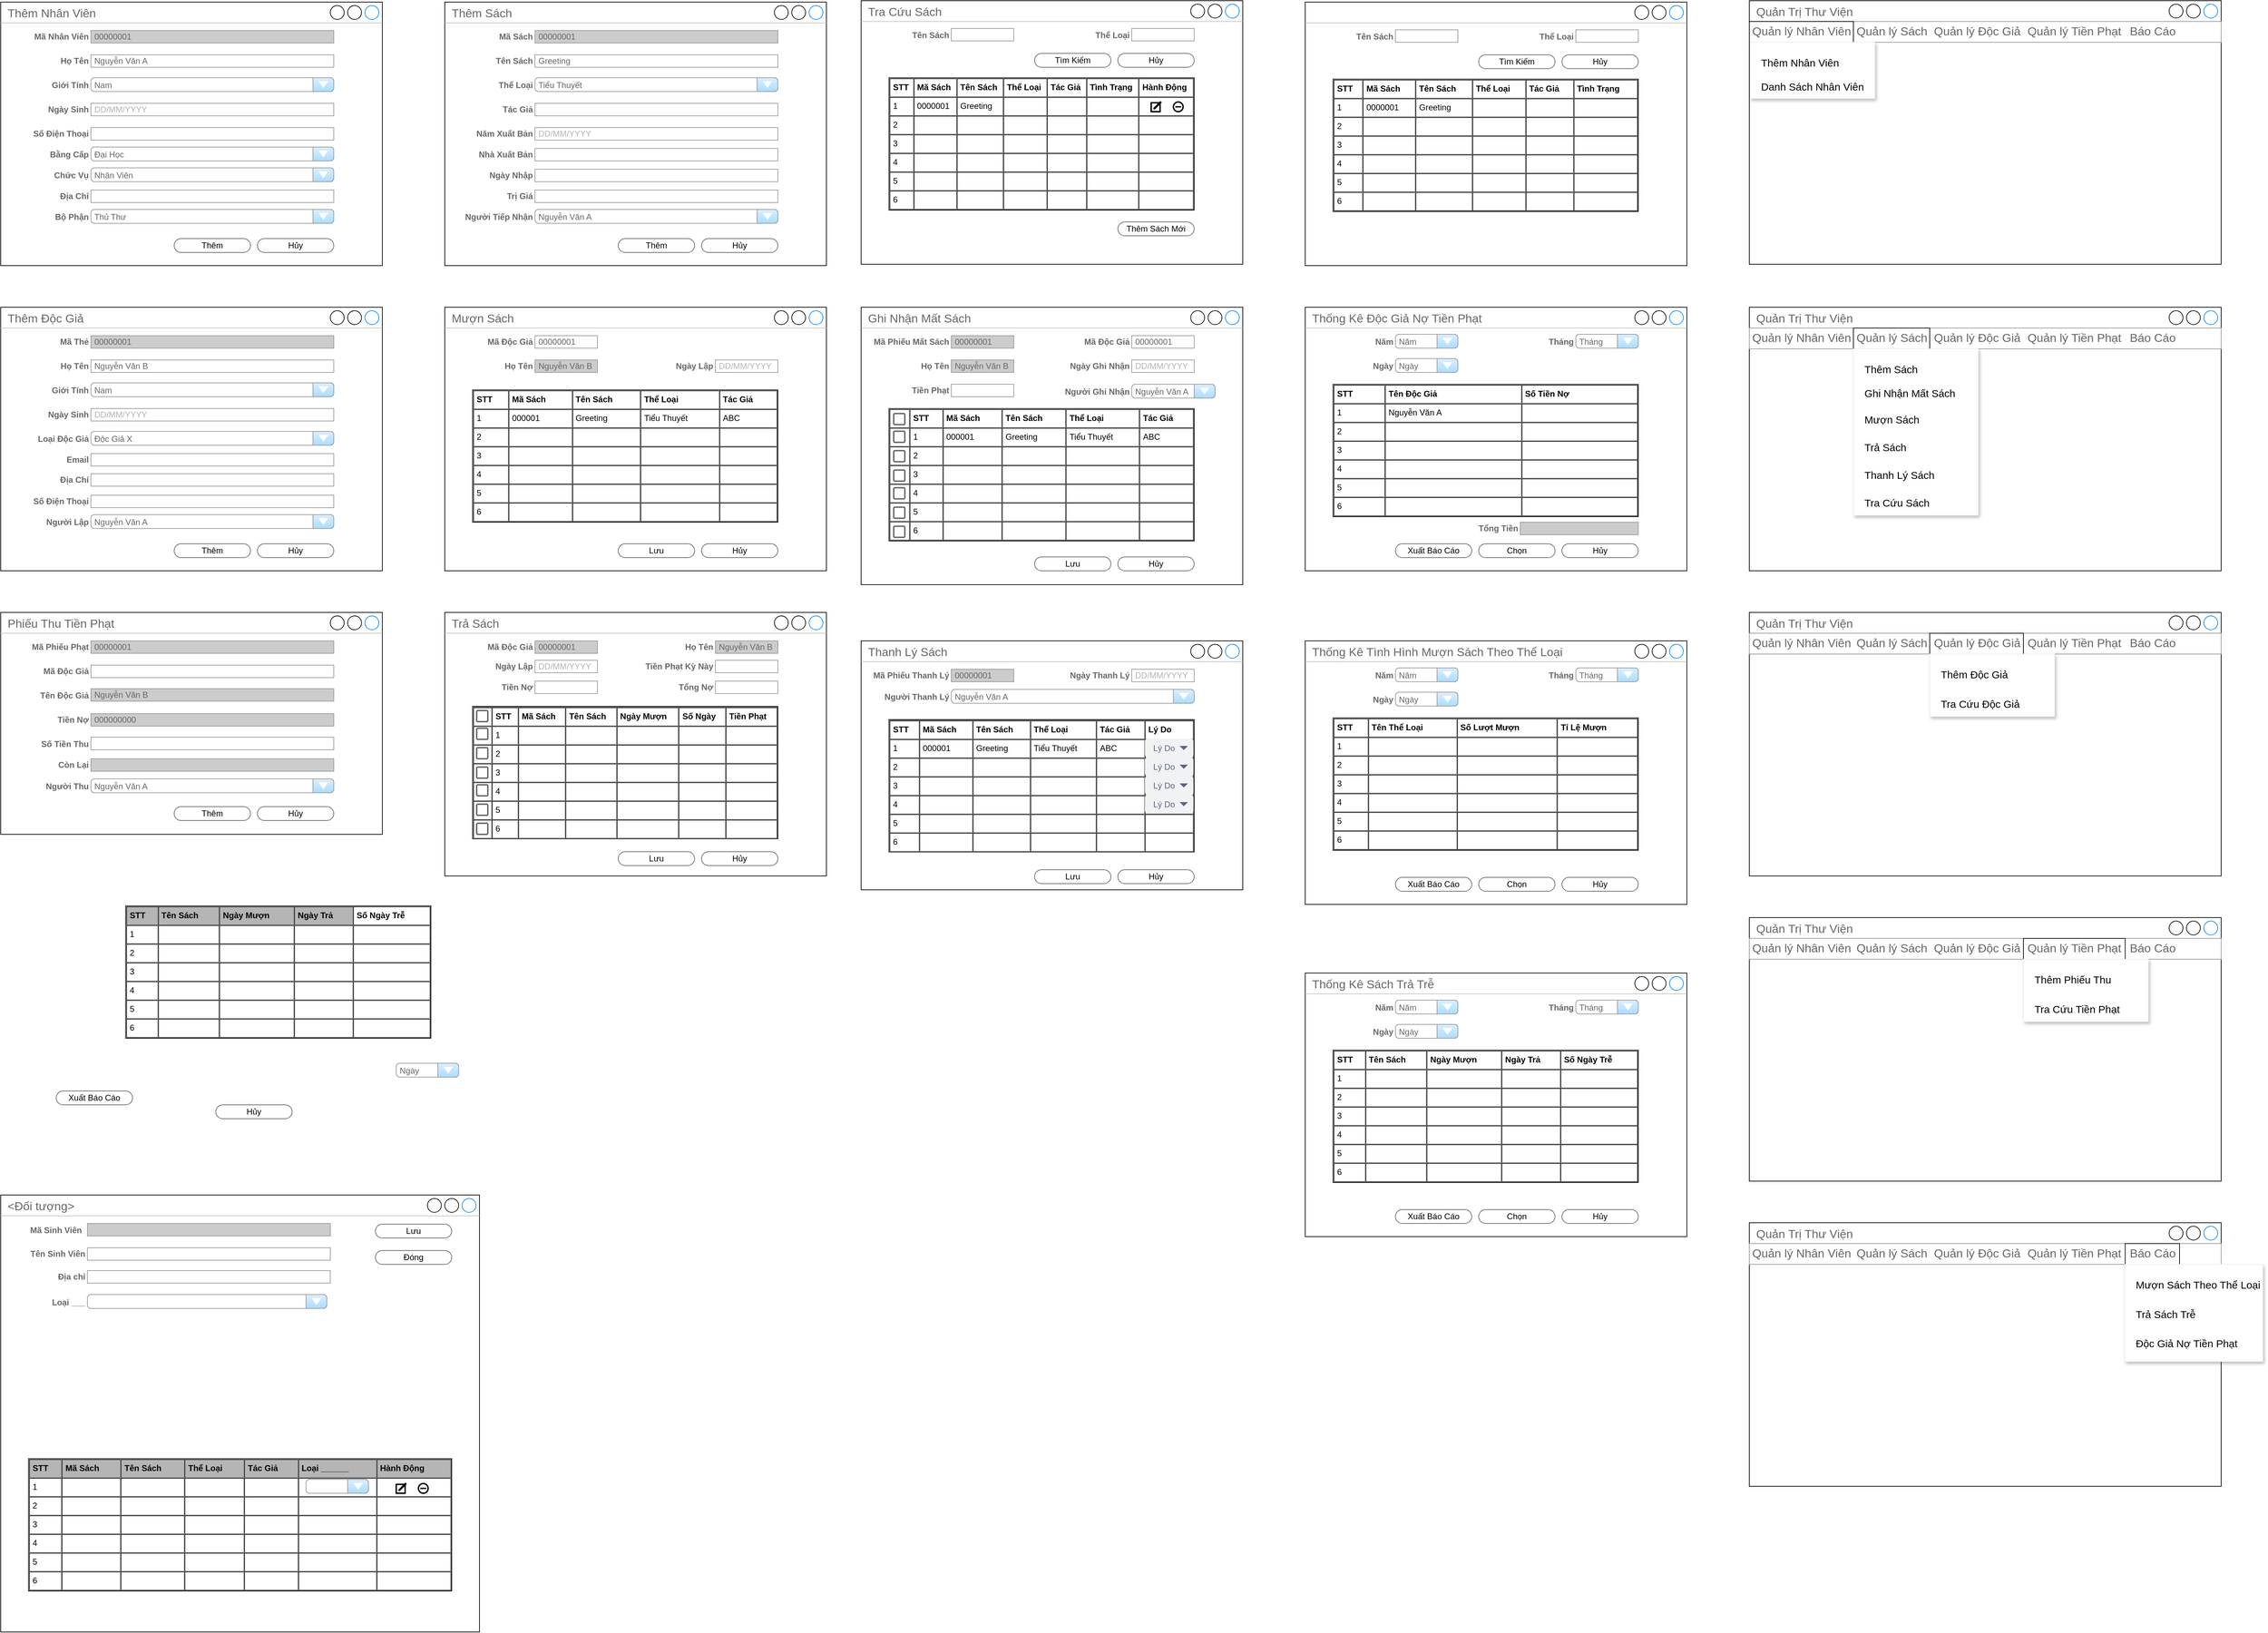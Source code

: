 <mxfile version="20.3.0" type="device"><diagram name="Page-1" id="2cc2dc42-3aac-f2a9-1cec-7a8b7cbee084"><mxGraphModel dx="978" dy="674" grid="1" gridSize="10" guides="1" tooltips="1" connect="1" arrows="1" fold="1" page="1" pageScale="1" pageWidth="1100" pageHeight="850" background="#ffffff" math="0" shadow="0"><root><mxCell id="0"/><mxCell id="1" parent="0"/><mxCell id="zYNN1M6OasUq0mQphwLa-1" value="&amp;lt;Đối tượng&amp;gt;" style="strokeWidth=1;shadow=0;dashed=0;align=center;html=1;shape=mxgraph.mockup.containers.window;align=left;verticalAlign=top;spacingLeft=8;strokeColor2=#008cff;strokeColor3=#c4c4c4;fontColor=#666666;mainText=;fontSize=17;labelBackgroundColor=none;fillColor=#FFFFFF;gradientColor=none;" vertex="1" parent="1"><mxGeometry x="40" y="1760" width="690" height="630" as="geometry"/></mxCell><mxCell id="zYNN1M6OasUq0mQphwLa-17" value="&lt;table cellpadding=&quot;4&quot; cellspacing=&quot;0&quot; border=&quot;1&quot; style=&quot;font-size:1em;width:100%;height:100%;&quot;&gt;&lt;tbody&gt;&lt;tr&gt;&lt;th style=&quot;background-color: rgb(181, 181, 181);&quot;&gt;STT&lt;/th&gt;&lt;th style=&quot;background-color: rgb(181, 181, 181);&quot;&gt;Mã Sách&lt;/th&gt;&lt;td style=&quot;background-color: rgb(181, 181, 181);&quot;&gt;&lt;b&gt;Tên Sách&lt;br&gt;&lt;/b&gt;&lt;/td&gt;&lt;td style=&quot;background-color: rgb(181, 181, 181);&quot;&gt;&lt;b&gt;Thể Loại&lt;/b&gt;&lt;/td&gt;&lt;td style=&quot;background-color: rgb(181, 181, 181);&quot;&gt;&lt;b&gt;Tác Giả&lt;/b&gt;&lt;/td&gt;&lt;td style=&quot;background-color: rgb(181, 181, 181);&quot;&gt;&lt;b&gt;Loại ______&lt;/b&gt;&lt;/td&gt;&lt;td style=&quot;background-color: rgb(181, 181, 181);&quot;&gt;&lt;b&gt;Hành Động&lt;/b&gt;&lt;/td&gt;&lt;/tr&gt;&lt;tr&gt;&lt;td&gt;1&lt;/td&gt;&lt;td&gt;&lt;br&gt;&lt;/td&gt;&lt;td&gt;&lt;br&gt;&lt;/td&gt;&lt;td&gt;&lt;br&gt;&lt;/td&gt;&lt;td&gt;&lt;br&gt;&lt;/td&gt;&lt;td&gt;&lt;br&gt;&lt;/td&gt;&lt;td&gt;&lt;br&gt;&lt;/td&gt;&lt;/tr&gt;&lt;tr&gt;&lt;td&gt;2&lt;/td&gt;&lt;td&gt;&lt;/td&gt;&lt;td&gt;&lt;br&gt;&lt;/td&gt;&lt;td&gt;&lt;br&gt;&lt;/td&gt;&lt;td&gt;&lt;br&gt;&lt;/td&gt;&lt;td&gt;&lt;br&gt;&lt;/td&gt;&lt;td&gt;&lt;br&gt;&lt;/td&gt;&lt;/tr&gt;&lt;tr&gt;&lt;td&gt;3&lt;/td&gt;&lt;td&gt;&lt;br&gt;&lt;/td&gt;&lt;td&gt;&lt;br&gt;&lt;/td&gt;&lt;td&gt;&lt;br&gt;&lt;/td&gt;&lt;td&gt;&lt;br&gt;&lt;/td&gt;&lt;td&gt;&lt;br&gt;&lt;/td&gt;&lt;td&gt;&lt;br&gt;&lt;/td&gt;&lt;/tr&gt;&lt;tr&gt;&lt;td&gt;4&lt;/td&gt;&lt;td&gt;&lt;br&gt;&lt;/td&gt;&lt;td&gt;&lt;br&gt;&lt;/td&gt;&lt;td&gt;&lt;br&gt;&lt;/td&gt;&lt;td&gt;&lt;br&gt;&lt;/td&gt;&lt;td&gt;&lt;br&gt;&lt;/td&gt;&lt;td&gt;&lt;br&gt;&lt;/td&gt;&lt;/tr&gt;&lt;tr&gt;&lt;td&gt;5&lt;/td&gt;&lt;td&gt;&lt;br&gt;&lt;/td&gt;&lt;td&gt;&lt;br&gt;&lt;/td&gt;&lt;td&gt;&lt;br&gt;&lt;/td&gt;&lt;td&gt;&lt;br&gt;&lt;/td&gt;&lt;td&gt;&lt;br&gt;&lt;/td&gt;&lt;td&gt;&lt;br&gt;&lt;/td&gt;&lt;/tr&gt;&lt;tr&gt;&lt;td&gt;6&lt;/td&gt;&lt;td&gt;&lt;br&gt;&lt;/td&gt;&lt;td&gt;&lt;br&gt;&lt;/td&gt;&lt;td&gt;&lt;br&gt;&lt;/td&gt;&lt;td&gt;&lt;br&gt;&lt;/td&gt;&lt;td&gt;&lt;br&gt;&lt;/td&gt;&lt;td&gt;&lt;br&gt;&lt;/td&gt;&lt;/tr&gt;&lt;/tbody&gt;&lt;/table&gt; " style="verticalAlign=top;align=left;overflow=fill;fontSize=12;fontFamily=Helvetica;html=1;fontColor=#000000;fillColor=#FFFFFF;gradientColor=none;rounded=0;shadow=0;sketch=0;" vertex="1" parent="1"><mxGeometry x="80" y="2140" width="610" height="191" as="geometry"/></mxCell><mxCell id="1gEc_GcGUJjC4l24sAkl-30" value="Thêm Nhân Viên" style="strokeWidth=1;shadow=0;dashed=0;align=center;html=1;shape=mxgraph.mockup.containers.window;align=left;verticalAlign=top;spacingLeft=8;strokeColor2=#008cff;strokeColor3=#c4c4c4;fontColor=#666666;mainText=;fontSize=17;labelBackgroundColor=none;fillColor=#FFFFFF;gradientColor=none;" parent="1" vertex="1"><mxGeometry x="40" y="40" width="550" height="380" as="geometry"/></mxCell><mxCell id="7026571954dc6520-18" value="Thêm" style="strokeWidth=1;shadow=0;dashed=0;align=center;html=1;shape=mxgraph.mockup.buttons.button;strokeColor=#666666;mainText=;buttonStyle=round;fontSize=12;fontStyle=0;fillColor=none;whiteSpace=wrap;rounded=0;labelBackgroundColor=none;" parent="1" vertex="1"><mxGeometry x="290" y="381" width="110" height="20" as="geometry"/></mxCell><mxCell id="1gEc_GcGUJjC4l24sAkl-4" value="Mã Nhân Viên" style="strokeWidth=1;shadow=0;dashed=0;align=center;html=1;shape=mxgraph.mockup.forms.anchor;align=right;spacingRight=2;fontColor=#666666;fontStyle=1" parent="1" vertex="1"><mxGeometry x="110" y="81" width="60" height="18" as="geometry"/></mxCell><mxCell id="1gEc_GcGUJjC4l24sAkl-5" value="00000001" style="strokeWidth=1;shadow=0;dashed=0;align=center;html=1;shape=mxgraph.mockup.forms.rrect;fillColor=#CCCCCC;rSize=0;fontColor=#666666;align=left;spacingLeft=3;strokeColor=#999999;" parent="1" vertex="1"><mxGeometry x="170" y="81" width="350" height="18" as="geometry"/></mxCell><mxCell id="1gEc_GcGUJjC4l24sAkl-6" value="Họ Tên" style="strokeWidth=1;shadow=0;dashed=0;align=center;html=1;shape=mxgraph.mockup.forms.anchor;align=right;spacingRight=2;fontColor=#666666;fontStyle=1" parent="1" vertex="1"><mxGeometry x="110" y="116" width="60" height="18" as="geometry"/></mxCell><mxCell id="1gEc_GcGUJjC4l24sAkl-7" value="Nguyễn Văn A" style="strokeWidth=1;shadow=0;dashed=0;align=center;html=1;shape=mxgraph.mockup.forms.rrect;fillColor=#ffffff;rSize=0;fontColor=#666666;align=left;spacingLeft=3;strokeColor=#999999;" parent="1" vertex="1"><mxGeometry x="170" y="116" width="350" height="18" as="geometry"/></mxCell><mxCell id="1gEc_GcGUJjC4l24sAkl-8" value="Giới Tính" style="strokeWidth=1;shadow=0;dashed=0;align=center;html=1;shape=mxgraph.mockup.forms.anchor;align=right;spacingRight=2;fontColor=#666666;fontStyle=1" parent="1" vertex="1"><mxGeometry x="120" y="151" width="50" height="18" as="geometry"/></mxCell><mxCell id="1gEc_GcGUJjC4l24sAkl-10" value="Ngày Sinh" style="strokeWidth=1;shadow=0;dashed=0;align=center;html=1;shape=mxgraph.mockup.forms.anchor;align=right;spacingRight=2;fontColor=#666666;fontStyle=1" parent="1" vertex="1"><mxGeometry x="120" y="186" width="50" height="18" as="geometry"/></mxCell><mxCell id="1gEc_GcGUJjC4l24sAkl-11" value="&lt;font color=&quot;#b3b3b3&quot;&gt;DD/MM/YYYY&lt;/font&gt;" style="strokeWidth=1;shadow=0;dashed=0;align=center;html=1;shape=mxgraph.mockup.forms.rrect;fillColor=#ffffff;rSize=0;fontColor=#666666;align=left;spacingLeft=3;strokeColor=#999999;" parent="1" vertex="1"><mxGeometry x="170" y="186" width="350" height="18" as="geometry"/></mxCell><mxCell id="1gEc_GcGUJjC4l24sAkl-12" value="Số Điện Thoại" style="strokeWidth=1;shadow=0;dashed=0;align=center;html=1;shape=mxgraph.mockup.forms.anchor;align=right;spacingRight=2;fontColor=#666666;fontStyle=1" parent="1" vertex="1"><mxGeometry x="80" y="221" width="90" height="18" as="geometry"/></mxCell><mxCell id="1gEc_GcGUJjC4l24sAkl-13" value="" style="strokeWidth=1;shadow=0;dashed=0;align=center;html=1;shape=mxgraph.mockup.forms.rrect;fillColor=#ffffff;rSize=0;fontColor=#666666;align=left;spacingLeft=3;strokeColor=#999999;" parent="1" vertex="1"><mxGeometry x="170" y="221" width="350" height="18" as="geometry"/></mxCell><mxCell id="1gEc_GcGUJjC4l24sAkl-16" value="Bằng Cấp" style="strokeWidth=1;shadow=0;dashed=0;align=center;html=1;shape=mxgraph.mockup.forms.anchor;align=right;spacingRight=2;fontColor=#666666;fontStyle=1" parent="1" vertex="1"><mxGeometry x="80" y="251" width="90" height="18" as="geometry"/></mxCell><mxCell id="1gEc_GcGUJjC4l24sAkl-19" value="Chức Vụ" style="strokeWidth=1;shadow=0;dashed=0;align=center;html=1;shape=mxgraph.mockup.forms.anchor;align=right;spacingRight=2;fontColor=#666666;fontStyle=1" parent="1" vertex="1"><mxGeometry x="100" y="281" width="70" height="18" as="geometry"/></mxCell><mxCell id="1gEc_GcGUJjC4l24sAkl-21" value="Địa Chỉ" style="strokeWidth=1;shadow=0;dashed=0;align=center;html=1;shape=mxgraph.mockup.forms.anchor;align=right;spacingRight=2;fontColor=#666666;fontStyle=1" parent="1" vertex="1"><mxGeometry x="120" y="311" width="50" height="18" as="geometry"/></mxCell><mxCell id="1gEc_GcGUJjC4l24sAkl-22" value="" style="strokeWidth=1;shadow=0;dashed=0;align=center;html=1;shape=mxgraph.mockup.forms.rrect;fillColor=#ffffff;rSize=0;fontColor=#666666;align=left;spacingLeft=3;strokeColor=#999999;" parent="1" vertex="1"><mxGeometry x="170" y="311" width="350" height="18" as="geometry"/></mxCell><mxCell id="1gEc_GcGUJjC4l24sAkl-24" value="Bộ Phận" style="strokeWidth=1;shadow=0;dashed=0;align=center;html=1;shape=mxgraph.mockup.forms.anchor;align=right;spacingRight=2;fontColor=#666666;fontStyle=1" parent="1" vertex="1"><mxGeometry x="60" y="341" width="110" height="18" as="geometry"/></mxCell><mxCell id="1gEc_GcGUJjC4l24sAkl-25" value="&lt;span style=&quot;font-size: 12px;&quot;&gt;Thủ Thư&lt;/span&gt;" style="strokeWidth=1;shadow=0;dashed=0;align=center;html=1;shape=mxgraph.mockup.forms.comboBox;strokeColor=#999999;fillColor=#ddeeff;align=left;fillColor2=#aaddff;mainText=;fontColor=#666666;fontSize=17;spacingLeft=3;" parent="1" vertex="1"><mxGeometry x="170" y="339" width="350" height="20" as="geometry"/></mxCell><mxCell id="1gEc_GcGUJjC4l24sAkl-27" value="&lt;font style=&quot;font-size: 12px;&quot;&gt;Nam&lt;/font&gt;" style="strokeWidth=1;shadow=0;dashed=0;align=center;html=1;shape=mxgraph.mockup.forms.comboBox;strokeColor=#999999;fillColor=#ddeeff;align=left;fillColor2=#aaddff;mainText=;fontColor=#666666;fontSize=17;spacingLeft=3;" parent="1" vertex="1"><mxGeometry x="170" y="149" width="350" height="20" as="geometry"/></mxCell><mxCell id="1gEc_GcGUJjC4l24sAkl-28" value="Hủy" style="strokeWidth=1;shadow=0;dashed=0;align=center;html=1;shape=mxgraph.mockup.buttons.button;strokeColor=#666666;mainText=;buttonStyle=round;fontSize=12;fontStyle=0;fillColor=none;whiteSpace=wrap;rounded=0;labelBackgroundColor=none;" parent="1" vertex="1"><mxGeometry x="410" y="381" width="110" height="20" as="geometry"/></mxCell><mxCell id="1gEc_GcGUJjC4l24sAkl-31" value="Thêm Sách" style="strokeWidth=1;shadow=0;dashed=0;align=center;html=1;shape=mxgraph.mockup.containers.window;align=left;verticalAlign=top;spacingLeft=8;strokeColor2=#008cff;strokeColor3=#c4c4c4;fontColor=#666666;mainText=;fontSize=17;labelBackgroundColor=none;fillColor=#FFFFFF;gradientColor=none;" parent="1" vertex="1"><mxGeometry x="680" y="40" width="550" height="380" as="geometry"/></mxCell><mxCell id="1gEc_GcGUJjC4l24sAkl-32" value="Thêm" style="strokeWidth=1;shadow=0;dashed=0;align=center;html=1;shape=mxgraph.mockup.buttons.button;strokeColor=#666666;mainText=;buttonStyle=round;fontSize=12;fontStyle=0;fillColor=none;whiteSpace=wrap;rounded=0;labelBackgroundColor=none;" parent="1" vertex="1"><mxGeometry x="930" y="381" width="110" height="20" as="geometry"/></mxCell><mxCell id="1gEc_GcGUJjC4l24sAkl-33" value="Mã Sách" style="strokeWidth=1;shadow=0;dashed=0;align=center;html=1;shape=mxgraph.mockup.forms.anchor;align=right;spacingRight=2;fontColor=#666666;fontStyle=1" parent="1" vertex="1"><mxGeometry x="750" y="81" width="60" height="18" as="geometry"/></mxCell><mxCell id="1gEc_GcGUJjC4l24sAkl-34" value="00000001" style="strokeWidth=1;shadow=0;dashed=0;align=center;html=1;shape=mxgraph.mockup.forms.rrect;fillColor=#CCCCCC;rSize=0;fontColor=#666666;align=left;spacingLeft=3;strokeColor=#999999;" parent="1" vertex="1"><mxGeometry x="810" y="81" width="350" height="18" as="geometry"/></mxCell><mxCell id="1gEc_GcGUJjC4l24sAkl-35" value="Tên Sách" style="strokeWidth=1;shadow=0;dashed=0;align=center;html=1;shape=mxgraph.mockup.forms.anchor;align=right;spacingRight=2;fontColor=#666666;fontStyle=1" parent="1" vertex="1"><mxGeometry x="750" y="116" width="60" height="18" as="geometry"/></mxCell><mxCell id="1gEc_GcGUJjC4l24sAkl-36" value="Greeting" style="strokeWidth=1;shadow=0;dashed=0;align=center;html=1;shape=mxgraph.mockup.forms.rrect;fillColor=#ffffff;rSize=0;fontColor=#666666;align=left;spacingLeft=3;strokeColor=#999999;" parent="1" vertex="1"><mxGeometry x="810" y="116" width="350" height="18" as="geometry"/></mxCell><mxCell id="1gEc_GcGUJjC4l24sAkl-37" value="Thể Loại" style="strokeWidth=1;shadow=0;dashed=0;align=center;html=1;shape=mxgraph.mockup.forms.anchor;align=right;spacingRight=2;fontColor=#666666;fontStyle=1" parent="1" vertex="1"><mxGeometry x="760" y="151" width="50" height="18" as="geometry"/></mxCell><mxCell id="1gEc_GcGUJjC4l24sAkl-38" value="Tác Giả" style="strokeWidth=1;shadow=0;dashed=0;align=center;html=1;shape=mxgraph.mockup.forms.anchor;align=right;spacingRight=2;fontColor=#666666;fontStyle=1" parent="1" vertex="1"><mxGeometry x="760" y="186" width="50" height="18" as="geometry"/></mxCell><mxCell id="1gEc_GcGUJjC4l24sAkl-39" value="" style="strokeWidth=1;shadow=0;dashed=0;align=center;html=1;shape=mxgraph.mockup.forms.rrect;fillColor=#ffffff;rSize=0;fontColor=#666666;align=left;spacingLeft=3;strokeColor=#999999;" parent="1" vertex="1"><mxGeometry x="810" y="186" width="350" height="18" as="geometry"/></mxCell><mxCell id="1gEc_GcGUJjC4l24sAkl-40" value="Năm Xuất Bản" style="strokeWidth=1;shadow=0;dashed=0;align=center;html=1;shape=mxgraph.mockup.forms.anchor;align=right;spacingRight=2;fontColor=#666666;fontStyle=1" parent="1" vertex="1"><mxGeometry x="720" y="221" width="90" height="18" as="geometry"/></mxCell><mxCell id="1gEc_GcGUJjC4l24sAkl-41" value="&lt;font color=&quot;#b3b3b3&quot;&gt;DD/MM/YYYY&lt;/font&gt;" style="strokeWidth=1;shadow=0;dashed=0;align=center;html=1;shape=mxgraph.mockup.forms.rrect;fillColor=#ffffff;rSize=0;fontColor=#666666;align=left;spacingLeft=3;strokeColor=#999999;" parent="1" vertex="1"><mxGeometry x="810" y="221" width="350" height="18" as="geometry"/></mxCell><mxCell id="1gEc_GcGUJjC4l24sAkl-42" value="Nhà Xuất Bản" style="strokeWidth=1;shadow=0;dashed=0;align=center;html=1;shape=mxgraph.mockup.forms.anchor;align=right;spacingRight=2;fontColor=#666666;fontStyle=1" parent="1" vertex="1"><mxGeometry x="720" y="251" width="90" height="18" as="geometry"/></mxCell><mxCell id="1gEc_GcGUJjC4l24sAkl-43" value="" style="strokeWidth=1;shadow=0;dashed=0;align=center;html=1;shape=mxgraph.mockup.forms.rrect;fillColor=#ffffff;rSize=0;fontColor=#666666;align=left;spacingLeft=3;strokeColor=#999999;" parent="1" vertex="1"><mxGeometry x="810" y="251" width="350" height="18" as="geometry"/></mxCell><mxCell id="1gEc_GcGUJjC4l24sAkl-44" value="Ngày Nhập" style="strokeWidth=1;shadow=0;dashed=0;align=center;html=1;shape=mxgraph.mockup.forms.anchor;align=right;spacingRight=2;fontColor=#666666;fontStyle=1" parent="1" vertex="1"><mxGeometry x="740" y="281" width="70" height="18" as="geometry"/></mxCell><mxCell id="1gEc_GcGUJjC4l24sAkl-45" value="" style="strokeWidth=1;shadow=0;dashed=0;align=center;html=1;shape=mxgraph.mockup.forms.rrect;fillColor=#ffffff;rSize=0;fontColor=#666666;align=left;spacingLeft=3;strokeColor=#999999;" parent="1" vertex="1"><mxGeometry x="810" y="281" width="350" height="18" as="geometry"/></mxCell><mxCell id="1gEc_GcGUJjC4l24sAkl-46" value="Trị Giá" style="strokeWidth=1;shadow=0;dashed=0;align=center;html=1;shape=mxgraph.mockup.forms.anchor;align=right;spacingRight=2;fontColor=#666666;fontStyle=1" parent="1" vertex="1"><mxGeometry x="760" y="311" width="50" height="18" as="geometry"/></mxCell><mxCell id="1gEc_GcGUJjC4l24sAkl-47" value="" style="strokeWidth=1;shadow=0;dashed=0;align=center;html=1;shape=mxgraph.mockup.forms.rrect;fillColor=#ffffff;rSize=0;fontColor=#666666;align=left;spacingLeft=3;strokeColor=#999999;" parent="1" vertex="1"><mxGeometry x="810" y="311" width="350" height="18" as="geometry"/></mxCell><mxCell id="1gEc_GcGUJjC4l24sAkl-48" value="Người Tiếp Nhận" style="strokeWidth=1;shadow=0;dashed=0;align=center;html=1;shape=mxgraph.mockup.forms.anchor;align=right;spacingRight=2;fontColor=#666666;fontStyle=1" parent="1" vertex="1"><mxGeometry x="700" y="341" width="110" height="18" as="geometry"/></mxCell><mxCell id="1gEc_GcGUJjC4l24sAkl-49" value="&lt;font style=&quot;font-size: 12px;&quot;&gt;Nguyễn Văn A&lt;/font&gt;" style="strokeWidth=1;shadow=0;dashed=0;align=center;html=1;shape=mxgraph.mockup.forms.comboBox;strokeColor=#999999;fillColor=#ddeeff;align=left;fillColor2=#aaddff;mainText=;fontColor=#666666;fontSize=17;spacingLeft=3;" parent="1" vertex="1"><mxGeometry x="810" y="339" width="350" height="20" as="geometry"/></mxCell><mxCell id="1gEc_GcGUJjC4l24sAkl-50" value="&lt;font style=&quot;font-size: 12px;&quot;&gt;Tiểu Thuyết&lt;/font&gt;" style="strokeWidth=1;shadow=0;dashed=0;align=center;html=1;shape=mxgraph.mockup.forms.comboBox;strokeColor=#999999;fillColor=#ddeeff;align=left;fillColor2=#aaddff;mainText=;fontColor=#666666;fontSize=17;spacingLeft=3;" parent="1" vertex="1"><mxGeometry x="810" y="149" width="350" height="20" as="geometry"/></mxCell><mxCell id="1gEc_GcGUJjC4l24sAkl-51" value="Hủy" style="strokeWidth=1;shadow=0;dashed=0;align=center;html=1;shape=mxgraph.mockup.buttons.button;strokeColor=#666666;mainText=;buttonStyle=round;fontSize=12;fontStyle=0;fillColor=none;whiteSpace=wrap;rounded=0;labelBackgroundColor=none;" parent="1" vertex="1"><mxGeometry x="1050" y="381" width="110" height="20" as="geometry"/></mxCell><mxCell id="1gEc_GcGUJjC4l24sAkl-52" value="&lt;span style=&quot;font-size: 12px;&quot;&gt;Đại Học&lt;/span&gt;" style="strokeWidth=1;shadow=0;dashed=0;align=center;html=1;shape=mxgraph.mockup.forms.comboBox;strokeColor=#999999;fillColor=#ddeeff;align=left;fillColor2=#aaddff;mainText=;fontColor=#666666;fontSize=17;spacingLeft=3;" parent="1" vertex="1"><mxGeometry x="170" y="249" width="350" height="20" as="geometry"/></mxCell><mxCell id="1gEc_GcGUJjC4l24sAkl-53" value="&lt;span style=&quot;font-size: 12px;&quot;&gt;Nhân Viên&lt;/span&gt;" style="strokeWidth=1;shadow=0;dashed=0;align=center;html=1;shape=mxgraph.mockup.forms.comboBox;strokeColor=#999999;fillColor=#ddeeff;align=left;fillColor2=#aaddff;mainText=;fontColor=#666666;fontSize=17;spacingLeft=3;" parent="1" vertex="1"><mxGeometry x="170" y="279" width="350" height="20" as="geometry"/></mxCell><mxCell id="1gEc_GcGUJjC4l24sAkl-54" value="Thêm Độc Giả" style="strokeWidth=1;shadow=0;dashed=0;align=center;html=1;shape=mxgraph.mockup.containers.window;align=left;verticalAlign=top;spacingLeft=8;strokeColor2=#008cff;strokeColor3=#c4c4c4;fontColor=#666666;mainText=;fontSize=17;labelBackgroundColor=none;fillColor=#FFFFFF;gradientColor=none;" parent="1" vertex="1"><mxGeometry x="40" y="480" width="550" height="380" as="geometry"/></mxCell><mxCell id="1gEc_GcGUJjC4l24sAkl-55" value="Thêm" style="strokeWidth=1;shadow=0;dashed=0;align=center;html=1;shape=mxgraph.mockup.buttons.button;strokeColor=#666666;mainText=;buttonStyle=round;fontSize=12;fontStyle=0;fillColor=none;whiteSpace=wrap;rounded=0;labelBackgroundColor=none;" parent="1" vertex="1"><mxGeometry x="290" y="821" width="110" height="20" as="geometry"/></mxCell><mxCell id="1gEc_GcGUJjC4l24sAkl-56" value="Mã Thẻ" style="strokeWidth=1;shadow=0;dashed=0;align=center;html=1;shape=mxgraph.mockup.forms.anchor;align=right;spacingRight=2;fontColor=#666666;fontStyle=1" parent="1" vertex="1"><mxGeometry x="110" y="521" width="60" height="18" as="geometry"/></mxCell><mxCell id="1gEc_GcGUJjC4l24sAkl-57" value="00000001" style="strokeWidth=1;shadow=0;dashed=0;align=center;html=1;shape=mxgraph.mockup.forms.rrect;fillColor=#CCCCCC;rSize=0;fontColor=#666666;align=left;spacingLeft=3;strokeColor=#999999;" parent="1" vertex="1"><mxGeometry x="170" y="521" width="350" height="18" as="geometry"/></mxCell><mxCell id="1gEc_GcGUJjC4l24sAkl-58" value="Họ Tên" style="strokeWidth=1;shadow=0;dashed=0;align=center;html=1;shape=mxgraph.mockup.forms.anchor;align=right;spacingRight=2;fontColor=#666666;fontStyle=1" parent="1" vertex="1"><mxGeometry x="110" y="556" width="60" height="18" as="geometry"/></mxCell><mxCell id="1gEc_GcGUJjC4l24sAkl-59" value="Nguyễn Văn B" style="strokeWidth=1;shadow=0;dashed=0;align=center;html=1;shape=mxgraph.mockup.forms.rrect;fillColor=#ffffff;rSize=0;fontColor=#666666;align=left;spacingLeft=3;strokeColor=#999999;" parent="1" vertex="1"><mxGeometry x="170" y="556" width="350" height="18" as="geometry"/></mxCell><mxCell id="1gEc_GcGUJjC4l24sAkl-60" value="Giới Tính" style="strokeWidth=1;shadow=0;dashed=0;align=center;html=1;shape=mxgraph.mockup.forms.anchor;align=right;spacingRight=2;fontColor=#666666;fontStyle=1" parent="1" vertex="1"><mxGeometry x="120" y="591" width="50" height="18" as="geometry"/></mxCell><mxCell id="1gEc_GcGUJjC4l24sAkl-61" value="Ngày Sinh" style="strokeWidth=1;shadow=0;dashed=0;align=center;html=1;shape=mxgraph.mockup.forms.anchor;align=right;spacingRight=2;fontColor=#666666;fontStyle=1" parent="1" vertex="1"><mxGeometry x="120" y="626" width="50" height="18" as="geometry"/></mxCell><mxCell id="1gEc_GcGUJjC4l24sAkl-62" value="&lt;font color=&quot;#b3b3b3&quot;&gt;DD/MM/YYYY&lt;/font&gt;" style="strokeWidth=1;shadow=0;dashed=0;align=center;html=1;shape=mxgraph.mockup.forms.rrect;fillColor=#ffffff;rSize=0;fontColor=#666666;align=left;spacingLeft=3;strokeColor=#999999;" parent="1" vertex="1"><mxGeometry x="170" y="626" width="350" height="18" as="geometry"/></mxCell><mxCell id="1gEc_GcGUJjC4l24sAkl-63" value="Loại Độc Giả" style="strokeWidth=1;shadow=0;dashed=0;align=center;html=1;shape=mxgraph.mockup.forms.anchor;align=right;spacingRight=2;fontColor=#666666;fontStyle=1" parent="1" vertex="1"><mxGeometry x="80" y="661" width="90" height="18" as="geometry"/></mxCell><mxCell id="1gEc_GcGUJjC4l24sAkl-64" value="" style="strokeWidth=1;shadow=0;dashed=0;align=center;html=1;shape=mxgraph.mockup.forms.rrect;fillColor=#ffffff;rSize=0;fontColor=#666666;align=left;spacingLeft=3;strokeColor=#999999;" parent="1" vertex="1"><mxGeometry x="170" y="691" width="350" height="18" as="geometry"/></mxCell><mxCell id="1gEc_GcGUJjC4l24sAkl-65" value="Email" style="strokeWidth=1;shadow=0;dashed=0;align=center;html=1;shape=mxgraph.mockup.forms.anchor;align=right;spacingRight=2;fontColor=#666666;fontStyle=1" parent="1" vertex="1"><mxGeometry x="80" y="691" width="90" height="18" as="geometry"/></mxCell><mxCell id="1gEc_GcGUJjC4l24sAkl-67" value="Số Điện Thoại" style="strokeWidth=1;shadow=0;dashed=0;align=center;html=1;shape=mxgraph.mockup.forms.anchor;align=right;spacingRight=2;fontColor=#666666;fontStyle=1" parent="1" vertex="1"><mxGeometry x="120" y="751" width="50" height="18" as="geometry"/></mxCell><mxCell id="1gEc_GcGUJjC4l24sAkl-68" value="" style="strokeWidth=1;shadow=0;dashed=0;align=center;html=1;shape=mxgraph.mockup.forms.rrect;fillColor=#ffffff;rSize=0;fontColor=#666666;align=left;spacingLeft=3;strokeColor=#999999;" parent="1" vertex="1"><mxGeometry x="170" y="751" width="350" height="18" as="geometry"/></mxCell><mxCell id="1gEc_GcGUJjC4l24sAkl-69" value="Người Lập" style="strokeWidth=1;shadow=0;dashed=0;align=center;html=1;shape=mxgraph.mockup.forms.anchor;align=right;spacingRight=2;fontColor=#666666;fontStyle=1" parent="1" vertex="1"><mxGeometry x="60" y="781" width="110" height="18" as="geometry"/></mxCell><mxCell id="1gEc_GcGUJjC4l24sAkl-70" value="&lt;span style=&quot;font-size: 12px;&quot;&gt;Nguyễn Văn A&lt;/span&gt;" style="strokeWidth=1;shadow=0;dashed=0;align=center;html=1;shape=mxgraph.mockup.forms.comboBox;strokeColor=#999999;fillColor=#ddeeff;align=left;fillColor2=#aaddff;mainText=;fontColor=#666666;fontSize=17;spacingLeft=3;" parent="1" vertex="1"><mxGeometry x="170" y="779" width="350" height="20" as="geometry"/></mxCell><mxCell id="1gEc_GcGUJjC4l24sAkl-71" value="&lt;font style=&quot;font-size: 12px;&quot;&gt;Nam&lt;/font&gt;" style="strokeWidth=1;shadow=0;dashed=0;align=center;html=1;shape=mxgraph.mockup.forms.comboBox;strokeColor=#999999;fillColor=#ddeeff;align=left;fillColor2=#aaddff;mainText=;fontColor=#666666;fontSize=17;spacingLeft=3;" parent="1" vertex="1"><mxGeometry x="170" y="589" width="350" height="20" as="geometry"/></mxCell><mxCell id="1gEc_GcGUJjC4l24sAkl-72" value="Hủy" style="strokeWidth=1;shadow=0;dashed=0;align=center;html=1;shape=mxgraph.mockup.buttons.button;strokeColor=#666666;mainText=;buttonStyle=round;fontSize=12;fontStyle=0;fillColor=none;whiteSpace=wrap;rounded=0;labelBackgroundColor=none;" parent="1" vertex="1"><mxGeometry x="410" y="821" width="110" height="20" as="geometry"/></mxCell><mxCell id="1gEc_GcGUJjC4l24sAkl-73" value="&lt;span style=&quot;font-size: 12px;&quot;&gt;Độc Giả X&lt;/span&gt;" style="strokeWidth=1;shadow=0;dashed=0;align=center;html=1;shape=mxgraph.mockup.forms.comboBox;strokeColor=#999999;fillColor=#ddeeff;align=left;fillColor2=#aaddff;mainText=;fontColor=#666666;fontSize=17;spacingLeft=3;" parent="1" vertex="1"><mxGeometry x="170" y="659" width="350" height="20" as="geometry"/></mxCell><mxCell id="1gEc_GcGUJjC4l24sAkl-76" value="Địa Chỉ" style="strokeWidth=1;shadow=0;dashed=0;align=center;html=1;shape=mxgraph.mockup.forms.anchor;align=right;spacingRight=2;fontColor=#666666;fontStyle=1" parent="1" vertex="1"><mxGeometry x="120" y="720" width="50" height="18" as="geometry"/></mxCell><mxCell id="1gEc_GcGUJjC4l24sAkl-77" value="" style="strokeWidth=1;shadow=0;dashed=0;align=center;html=1;shape=mxgraph.mockup.forms.rrect;fillColor=#ffffff;rSize=0;fontColor=#666666;align=left;spacingLeft=3;strokeColor=#999999;" parent="1" vertex="1"><mxGeometry x="170" y="720" width="350" height="18" as="geometry"/></mxCell><mxCell id="1gEc_GcGUJjC4l24sAkl-78" value="Mượn Sách" style="strokeWidth=1;shadow=0;dashed=0;align=center;html=1;shape=mxgraph.mockup.containers.window;align=left;verticalAlign=top;spacingLeft=8;strokeColor2=#008cff;strokeColor3=#c4c4c4;fontColor=#666666;mainText=;fontSize=17;labelBackgroundColor=none;fillColor=#FFFFFF;gradientColor=none;" parent="1" vertex="1"><mxGeometry x="680" y="480" width="550" height="380" as="geometry"/></mxCell><mxCell id="1gEc_GcGUJjC4l24sAkl-79" value="Lưu" style="strokeWidth=1;shadow=0;dashed=0;align=center;html=1;shape=mxgraph.mockup.buttons.button;strokeColor=#666666;mainText=;buttonStyle=round;fontSize=12;fontStyle=0;fillColor=none;whiteSpace=wrap;rounded=0;labelBackgroundColor=none;" parent="1" vertex="1"><mxGeometry x="930" y="821" width="110" height="20" as="geometry"/></mxCell><mxCell id="1gEc_GcGUJjC4l24sAkl-80" value="Mã Độc Giả" style="strokeWidth=1;shadow=0;dashed=0;align=center;html=1;shape=mxgraph.mockup.forms.anchor;align=right;spacingRight=2;fontColor=#666666;fontStyle=1" parent="1" vertex="1"><mxGeometry x="750" y="521" width="60" height="18" as="geometry"/></mxCell><mxCell id="1gEc_GcGUJjC4l24sAkl-81" value="00000001" style="strokeWidth=1;shadow=0;dashed=0;align=center;html=1;shape=mxgraph.mockup.forms.rrect;fillColor=#FFFFFF;rSize=0;fontColor=#666666;align=left;spacingLeft=3;strokeColor=#999999;" parent="1" vertex="1"><mxGeometry x="810" y="521" width="90" height="18" as="geometry"/></mxCell><mxCell id="1gEc_GcGUJjC4l24sAkl-82" value="Họ Tên" style="strokeWidth=1;shadow=0;dashed=0;align=center;html=1;shape=mxgraph.mockup.forms.anchor;align=right;spacingRight=2;fontColor=#666666;fontStyle=1" parent="1" vertex="1"><mxGeometry x="750" y="556" width="60" height="18" as="geometry"/></mxCell><mxCell id="1gEc_GcGUJjC4l24sAkl-83" value="Nguyễn Văn B" style="strokeWidth=1;shadow=0;dashed=0;align=center;html=1;shape=mxgraph.mockup.forms.rrect;fillColor=#CCCCCC;rSize=0;fontColor=#666666;align=left;spacingLeft=3;strokeColor=#999999;" parent="1" vertex="1"><mxGeometry x="810" y="556" width="90" height="18" as="geometry"/></mxCell><mxCell id="1gEc_GcGUJjC4l24sAkl-85" value="Ngày Lập" style="strokeWidth=1;shadow=0;dashed=0;align=center;html=1;shape=mxgraph.mockup.forms.anchor;align=right;spacingRight=2;fontColor=#666666;fontStyle=1" parent="1" vertex="1"><mxGeometry x="1020" y="556" width="50" height="18" as="geometry"/></mxCell><mxCell id="1gEc_GcGUJjC4l24sAkl-86" value="&lt;font color=&quot;#b3b3b3&quot;&gt;DD/MM/YYYY&lt;/font&gt;" style="strokeWidth=1;shadow=0;dashed=0;align=center;html=1;shape=mxgraph.mockup.forms.rrect;fillColor=#ffffff;rSize=0;fontColor=#666666;align=left;spacingLeft=3;strokeColor=#999999;" parent="1" vertex="1"><mxGeometry x="1070" y="556" width="90" height="18" as="geometry"/></mxCell><mxCell id="1gEc_GcGUJjC4l24sAkl-95" value="Hủy" style="strokeWidth=1;shadow=0;dashed=0;align=center;html=1;shape=mxgraph.mockup.buttons.button;strokeColor=#666666;mainText=;buttonStyle=round;fontSize=12;fontStyle=0;fillColor=none;whiteSpace=wrap;rounded=0;labelBackgroundColor=none;" parent="1" vertex="1"><mxGeometry x="1050" y="821" width="110" height="20" as="geometry"/></mxCell><mxCell id="1gEc_GcGUJjC4l24sAkl-101" value="&lt;table cellpadding=&quot;4&quot; cellspacing=&quot;0&quot; border=&quot;1&quot; style=&quot;font-size:1em;width:100%;height:100%;&quot;&gt;&lt;tbody&gt;&lt;tr&gt;&lt;th&gt;STT&lt;/th&gt;&lt;th&gt;Mã Sách&lt;/th&gt;&lt;td&gt;&lt;b&gt;Tên Sách&lt;br&gt;&lt;/b&gt;&lt;/td&gt;&lt;td&gt;&lt;b&gt;Thể Loại&lt;/b&gt;&lt;/td&gt;&lt;td&gt;&lt;b&gt;Tác Giả&lt;/b&gt;&lt;/td&gt;&lt;/tr&gt;&lt;tr&gt;&lt;td&gt;1&lt;/td&gt;&lt;td&gt;000001&lt;/td&gt;&lt;td&gt;Greeting&lt;/td&gt;&lt;td&gt;Tiểu Thuyết&lt;/td&gt;&lt;td&gt;ABC&lt;/td&gt;&lt;/tr&gt;&lt;tr&gt;&lt;td&gt;2&lt;/td&gt;&lt;td&gt;&lt;/td&gt;&lt;td&gt;&lt;br&gt;&lt;/td&gt;&lt;td&gt;&lt;br&gt;&lt;/td&gt;&lt;td&gt;&lt;br&gt;&lt;/td&gt;&lt;/tr&gt;&lt;tr&gt;&lt;td&gt;3&lt;/td&gt;&lt;td&gt;&lt;br&gt;&lt;/td&gt;&lt;td&gt;&lt;br&gt;&lt;/td&gt;&lt;td&gt;&lt;br&gt;&lt;/td&gt;&lt;td&gt;&lt;br&gt;&lt;/td&gt;&lt;/tr&gt;&lt;tr&gt;&lt;td&gt;4&lt;/td&gt;&lt;td&gt;&lt;br&gt;&lt;/td&gt;&lt;td&gt;&lt;br&gt;&lt;/td&gt;&lt;td&gt;&lt;br&gt;&lt;/td&gt;&lt;td&gt;&lt;br&gt;&lt;/td&gt;&lt;/tr&gt;&lt;tr&gt;&lt;td&gt;5&lt;/td&gt;&lt;td&gt;&lt;br&gt;&lt;/td&gt;&lt;td&gt;&lt;br&gt;&lt;/td&gt;&lt;td&gt;&lt;br&gt;&lt;/td&gt;&lt;td&gt;&lt;br&gt;&lt;/td&gt;&lt;/tr&gt;&lt;tr&gt;&lt;td&gt;6&lt;/td&gt;&lt;td&gt;&lt;br&gt;&lt;/td&gt;&lt;td&gt;&lt;br&gt;&lt;/td&gt;&lt;td&gt;&lt;br&gt;&lt;/td&gt;&lt;td&gt;&lt;br&gt;&lt;/td&gt;&lt;/tr&gt;&lt;/tbody&gt;&lt;/table&gt; " style="verticalAlign=top;align=left;overflow=fill;fontSize=12;fontFamily=Helvetica;html=1;fontColor=#000000;fillColor=#FFFFFF;gradientColor=none;rounded=0;shadow=0;sketch=0;" parent="1" vertex="1"><mxGeometry x="720" y="599" width="440" height="191" as="geometry"/></mxCell><mxCell id="1gEc_GcGUJjC4l24sAkl-172" value="Trả Sách" style="strokeWidth=1;shadow=0;dashed=0;align=center;html=1;shape=mxgraph.mockup.containers.window;align=left;verticalAlign=top;spacingLeft=8;strokeColor2=#008cff;strokeColor3=#c4c4c4;fontColor=#666666;mainText=;fontSize=17;labelBackgroundColor=none;fillColor=#FFFFFF;gradientColor=none;" parent="1" vertex="1"><mxGeometry x="680" y="920" width="550" height="380" as="geometry"/></mxCell><mxCell id="1gEc_GcGUJjC4l24sAkl-173" value="Lưu" style="strokeWidth=1;shadow=0;dashed=0;align=center;html=1;shape=mxgraph.mockup.buttons.button;strokeColor=#666666;mainText=;buttonStyle=round;fontSize=12;fontStyle=0;fillColor=none;whiteSpace=wrap;rounded=0;labelBackgroundColor=none;" parent="1" vertex="1"><mxGeometry x="930" y="1265" width="110" height="20" as="geometry"/></mxCell><mxCell id="1gEc_GcGUJjC4l24sAkl-174" value="Mã Độc Giả" style="strokeWidth=1;shadow=0;dashed=0;align=center;html=1;shape=mxgraph.mockup.forms.anchor;align=right;spacingRight=2;fontColor=#666666;fontStyle=1" parent="1" vertex="1"><mxGeometry x="750" y="961" width="60" height="18" as="geometry"/></mxCell><mxCell id="1gEc_GcGUJjC4l24sAkl-175" value="00000001" style="strokeWidth=1;shadow=0;dashed=0;align=center;html=1;shape=mxgraph.mockup.forms.rrect;fillColor=#CCCCCC;rSize=0;fontColor=#666666;align=left;spacingLeft=3;strokeColor=#999999;" parent="1" vertex="1"><mxGeometry x="810" y="961" width="90" height="18" as="geometry"/></mxCell><mxCell id="1gEc_GcGUJjC4l24sAkl-176" value="Ngày Lập" style="strokeWidth=1;shadow=0;dashed=0;align=center;html=1;shape=mxgraph.mockup.forms.anchor;align=right;spacingRight=2;fontColor=#666666;fontStyle=1" parent="1" vertex="1"><mxGeometry x="750" y="989" width="60" height="18" as="geometry"/></mxCell><mxCell id="1gEc_GcGUJjC4l24sAkl-179" value="&lt;font color=&quot;#b3b3b3&quot;&gt;DD/MM/YYYY&lt;/font&gt;" style="strokeWidth=1;shadow=0;dashed=0;align=center;html=1;shape=mxgraph.mockup.forms.rrect;fillColor=#ffffff;rSize=0;fontColor=#666666;align=left;spacingLeft=3;strokeColor=#999999;" parent="1" vertex="1"><mxGeometry x="810" y="989" width="90" height="18" as="geometry"/></mxCell><mxCell id="1gEc_GcGUJjC4l24sAkl-180" value="Hủy" style="strokeWidth=1;shadow=0;dashed=0;align=center;html=1;shape=mxgraph.mockup.buttons.button;strokeColor=#666666;mainText=;buttonStyle=round;fontSize=12;fontStyle=0;fillColor=none;whiteSpace=wrap;rounded=0;labelBackgroundColor=none;" parent="1" vertex="1"><mxGeometry x="1050" y="1265" width="110" height="20" as="geometry"/></mxCell><mxCell id="1gEc_GcGUJjC4l24sAkl-183" value="&lt;table cellpadding=&quot;4&quot; cellspacing=&quot;0&quot; border=&quot;1&quot; style=&quot;font-size:1em;width:100%;height:100%;&quot;&gt;&lt;tbody&gt;&lt;tr&gt;&lt;td&gt;&amp;nbsp; &amp;nbsp;&amp;nbsp;&lt;/td&gt;&lt;th&gt;STT&lt;/th&gt;&lt;th&gt;Mã Sách&lt;/th&gt;&lt;td&gt;&lt;b&gt;Tên Sách&lt;br&gt;&lt;/b&gt;&lt;/td&gt;&lt;td&gt;&lt;b&gt;Ngày Mượn&lt;/b&gt;&lt;br&gt;&lt;/td&gt;&lt;td&gt;&lt;b&gt;Số Ngày&lt;/b&gt;&lt;/td&gt;&lt;td&gt;&lt;b&gt;Tiền Phạt&lt;/b&gt;&lt;/td&gt;&lt;/tr&gt;&lt;tr&gt;&lt;td&gt;&lt;br&gt;&lt;/td&gt;&lt;td&gt;1&lt;/td&gt;&lt;td&gt;&lt;br&gt;&lt;/td&gt;&lt;td&gt;&lt;br&gt;&lt;/td&gt;&lt;td&gt;&lt;br&gt;&lt;/td&gt;&lt;td&gt;&lt;br&gt;&lt;/td&gt;&lt;td&gt;&lt;br&gt;&lt;/td&gt;&lt;/tr&gt;&lt;tr&gt;&lt;td&gt;&lt;br&gt;&lt;/td&gt;&lt;td&gt;2&lt;/td&gt;&lt;td&gt;&lt;/td&gt;&lt;td&gt;&lt;br&gt;&lt;/td&gt;&lt;td&gt;&lt;br&gt;&lt;/td&gt;&lt;td&gt;&lt;br&gt;&lt;/td&gt;&lt;td&gt;&lt;br&gt;&lt;/td&gt;&lt;/tr&gt;&lt;tr&gt;&lt;td&gt;&lt;br&gt;&lt;/td&gt;&lt;td&gt;3&lt;/td&gt;&lt;td&gt;&lt;br&gt;&lt;/td&gt;&lt;td&gt;&lt;br&gt;&lt;/td&gt;&lt;td&gt;&lt;br&gt;&lt;/td&gt;&lt;td&gt;&lt;br&gt;&lt;/td&gt;&lt;td&gt;&lt;br&gt;&lt;/td&gt;&lt;/tr&gt;&lt;tr&gt;&lt;td&gt;&lt;br&gt;&lt;/td&gt;&lt;td&gt;4&lt;/td&gt;&lt;td&gt;&lt;br&gt;&lt;/td&gt;&lt;td&gt;&lt;br&gt;&lt;/td&gt;&lt;td&gt;&lt;br&gt;&lt;/td&gt;&lt;td&gt;&lt;br&gt;&lt;/td&gt;&lt;td&gt;&lt;br&gt;&lt;/td&gt;&lt;/tr&gt;&lt;tr&gt;&lt;td&gt;&lt;br&gt;&lt;/td&gt;&lt;td&gt;5&lt;/td&gt;&lt;td&gt;&lt;br&gt;&lt;/td&gt;&lt;td&gt;&lt;br&gt;&lt;/td&gt;&lt;td&gt;&lt;br&gt;&lt;/td&gt;&lt;td&gt;&lt;br&gt;&lt;/td&gt;&lt;td&gt;&lt;br&gt;&lt;/td&gt;&lt;/tr&gt;&lt;tr&gt;&lt;td&gt;&lt;br&gt;&lt;/td&gt;&lt;td&gt;6&lt;/td&gt;&lt;td&gt;&lt;br&gt;&lt;/td&gt;&lt;td&gt;&lt;br&gt;&lt;/td&gt;&lt;td&gt;&lt;br&gt;&lt;/td&gt;&lt;td&gt;&lt;br&gt;&lt;/td&gt;&lt;td&gt;&lt;br&gt;&lt;/td&gt;&lt;/tr&gt;&lt;/tbody&gt;&lt;/table&gt; " style="verticalAlign=top;align=left;overflow=fill;fontSize=12;fontFamily=Helvetica;html=1;fontColor=#000000;fillColor=#FFFFFF;gradientColor=none;rounded=0;shadow=0;sketch=0;" parent="1" vertex="1"><mxGeometry x="720" y="1055.5" width="440" height="191" as="geometry"/></mxCell><mxCell id="1gEc_GcGUJjC4l24sAkl-186" value="Tiền Phạt Kỳ Này" style="strokeWidth=1;shadow=0;dashed=0;align=center;html=1;shape=mxgraph.mockup.forms.anchor;align=right;spacingRight=2;fontColor=#666666;fontStyle=1" parent="1" vertex="1"><mxGeometry x="1010" y="989" width="60" height="18" as="geometry"/></mxCell><mxCell id="1gEc_GcGUJjC4l24sAkl-187" value="" style="strokeWidth=1;shadow=0;dashed=0;align=center;html=1;shape=mxgraph.mockup.forms.rrect;fillColor=#FFFFFF;rSize=0;fontColor=#666666;align=left;spacingLeft=3;strokeColor=#999999;" parent="1" vertex="1"><mxGeometry x="1070" y="989" width="90" height="18" as="geometry"/></mxCell><mxCell id="1gEc_GcGUJjC4l24sAkl-190" value="Tiền Nợ" style="strokeWidth=1;shadow=0;dashed=0;align=center;html=1;shape=mxgraph.mockup.forms.anchor;align=right;spacingRight=2;fontColor=#666666;fontStyle=1" parent="1" vertex="1"><mxGeometry x="760" y="1019" width="50" height="18" as="geometry"/></mxCell><mxCell id="1gEc_GcGUJjC4l24sAkl-191" value="" style="strokeWidth=1;shadow=0;dashed=0;align=center;html=1;shape=mxgraph.mockup.forms.rrect;fillColor=#ffffff;rSize=0;fontColor=#666666;align=left;spacingLeft=3;strokeColor=#999999;" parent="1" vertex="1"><mxGeometry x="810" y="1019" width="90" height="18" as="geometry"/></mxCell><mxCell id="1gEc_GcGUJjC4l24sAkl-192" value="Tổng Nợ" style="strokeWidth=1;shadow=0;dashed=0;align=center;html=1;shape=mxgraph.mockup.forms.anchor;align=right;spacingRight=2;fontColor=#666666;fontStyle=1" parent="1" vertex="1"><mxGeometry x="1010" y="1019" width="60" height="18" as="geometry"/></mxCell><mxCell id="1gEc_GcGUJjC4l24sAkl-193" value="" style="strokeWidth=1;shadow=0;dashed=0;align=center;html=1;shape=mxgraph.mockup.forms.rrect;fillColor=#FFFFFF;rSize=0;fontColor=#666666;align=left;spacingLeft=3;strokeColor=#999999;" parent="1" vertex="1"><mxGeometry x="1070" y="1019" width="90" height="18" as="geometry"/></mxCell><mxCell id="1gEc_GcGUJjC4l24sAkl-195" value="Phiếu Thu Tiền Phạt" style="strokeWidth=1;shadow=0;dashed=0;align=center;html=1;shape=mxgraph.mockup.containers.window;align=left;verticalAlign=top;spacingLeft=8;strokeColor2=#008cff;strokeColor3=#c4c4c4;fontColor=#666666;mainText=;fontSize=17;labelBackgroundColor=none;fillColor=#FFFFFF;gradientColor=none;" parent="1" vertex="1"><mxGeometry x="40" y="920" width="550" height="320" as="geometry"/></mxCell><mxCell id="1gEc_GcGUJjC4l24sAkl-196" value="Thêm" style="strokeWidth=1;shadow=0;dashed=0;align=center;html=1;shape=mxgraph.mockup.buttons.button;strokeColor=#666666;mainText=;buttonStyle=round;fontSize=12;fontStyle=0;fillColor=none;whiteSpace=wrap;rounded=0;labelBackgroundColor=none;" parent="1" vertex="1"><mxGeometry x="290" y="1200" width="110" height="20" as="geometry"/></mxCell><mxCell id="1gEc_GcGUJjC4l24sAkl-197" value="Mã Phiếu Phạt" style="strokeWidth=1;shadow=0;dashed=0;align=center;html=1;shape=mxgraph.mockup.forms.anchor;align=right;spacingRight=2;fontColor=#666666;fontStyle=1" parent="1" vertex="1"><mxGeometry x="110" y="961" width="60" height="18" as="geometry"/></mxCell><mxCell id="1gEc_GcGUJjC4l24sAkl-198" value="00000001" style="strokeWidth=1;shadow=0;dashed=0;align=center;html=1;shape=mxgraph.mockup.forms.rrect;fillColor=#CCCCCC;rSize=0;fontColor=#666666;align=left;spacingLeft=3;strokeColor=#999999;" parent="1" vertex="1"><mxGeometry x="170" y="961" width="350" height="18" as="geometry"/></mxCell><mxCell id="1gEc_GcGUJjC4l24sAkl-199" value="Mã Độc Giả" style="strokeWidth=1;shadow=0;dashed=0;align=center;html=1;shape=mxgraph.mockup.forms.anchor;align=right;spacingRight=2;fontColor=#666666;fontStyle=1" parent="1" vertex="1"><mxGeometry x="110" y="996" width="60" height="18" as="geometry"/></mxCell><mxCell id="1gEc_GcGUJjC4l24sAkl-200" value="" style="strokeWidth=1;shadow=0;dashed=0;align=center;html=1;shape=mxgraph.mockup.forms.rrect;fillColor=#ffffff;rSize=0;fontColor=#666666;align=left;spacingLeft=3;strokeColor=#999999;" parent="1" vertex="1"><mxGeometry x="170" y="996" width="350" height="18" as="geometry"/></mxCell><mxCell id="1gEc_GcGUJjC4l24sAkl-201" value="Tên Độc Giả" style="strokeWidth=1;shadow=0;dashed=0;align=center;html=1;shape=mxgraph.mockup.forms.anchor;align=right;spacingRight=2;fontColor=#666666;fontStyle=1" parent="1" vertex="1"><mxGeometry x="120" y="1031" width="50" height="18" as="geometry"/></mxCell><mxCell id="1gEc_GcGUJjC4l24sAkl-202" value="Tiền Nợ" style="strokeWidth=1;shadow=0;dashed=0;align=center;html=1;shape=mxgraph.mockup.forms.anchor;align=right;spacingRight=2;fontColor=#666666;fontStyle=1" parent="1" vertex="1"><mxGeometry x="120" y="1066" width="50" height="18" as="geometry"/></mxCell><mxCell id="1gEc_GcGUJjC4l24sAkl-203" value="000000000" style="strokeWidth=1;shadow=0;dashed=0;align=center;html=1;shape=mxgraph.mockup.forms.rrect;fillColor=#CCCCCC;rSize=0;fontColor=#666666;align=left;spacingLeft=3;strokeColor=#999999;" parent="1" vertex="1"><mxGeometry x="170" y="1066" width="350" height="18" as="geometry"/></mxCell><mxCell id="1gEc_GcGUJjC4l24sAkl-204" value="Số Tiền Thu" style="strokeWidth=1;shadow=0;dashed=0;align=center;html=1;shape=mxgraph.mockup.forms.anchor;align=right;spacingRight=2;fontColor=#666666;fontStyle=1" parent="1" vertex="1"><mxGeometry x="80" y="1101" width="90" height="18" as="geometry"/></mxCell><mxCell id="1gEc_GcGUJjC4l24sAkl-205" value="" style="strokeWidth=1;shadow=0;dashed=0;align=center;html=1;shape=mxgraph.mockup.forms.rrect;fillColor=#CCCCCC;rSize=0;fontColor=#666666;align=left;spacingLeft=3;strokeColor=#999999;" parent="1" vertex="1"><mxGeometry x="170" y="1131" width="350" height="18" as="geometry"/></mxCell><mxCell id="1gEc_GcGUJjC4l24sAkl-206" value="Còn Lại" style="strokeWidth=1;shadow=0;dashed=0;align=center;html=1;shape=mxgraph.mockup.forms.anchor;align=right;spacingRight=2;fontColor=#666666;fontStyle=1" parent="1" vertex="1"><mxGeometry x="80" y="1131" width="90" height="18" as="geometry"/></mxCell><mxCell id="1gEc_GcGUJjC4l24sAkl-209" value="Người Thu" style="strokeWidth=1;shadow=0;dashed=0;align=center;html=1;shape=mxgraph.mockup.forms.anchor;align=right;spacingRight=2;fontColor=#666666;fontStyle=1" parent="1" vertex="1"><mxGeometry x="60" y="1162" width="110" height="18" as="geometry"/></mxCell><mxCell id="1gEc_GcGUJjC4l24sAkl-210" value="&lt;span style=&quot;font-size: 12px;&quot;&gt;Nguyễn Văn A&lt;/span&gt;" style="strokeWidth=1;shadow=0;dashed=0;align=center;html=1;shape=mxgraph.mockup.forms.comboBox;strokeColor=#999999;fillColor=#ddeeff;align=left;fillColor2=#aaddff;mainText=;fontColor=#666666;fontSize=17;spacingLeft=3;" parent="1" vertex="1"><mxGeometry x="170" y="1160" width="350" height="20" as="geometry"/></mxCell><mxCell id="1gEc_GcGUJjC4l24sAkl-212" value="Hủy" style="strokeWidth=1;shadow=0;dashed=0;align=center;html=1;shape=mxgraph.mockup.buttons.button;strokeColor=#666666;mainText=;buttonStyle=round;fontSize=12;fontStyle=0;fillColor=none;whiteSpace=wrap;rounded=0;labelBackgroundColor=none;" parent="1" vertex="1"><mxGeometry x="410" y="1200" width="110" height="20" as="geometry"/></mxCell><mxCell id="uwB2C4bL5jQ6Rrfk033k-1" value="Nguyễn Văn B" style="strokeWidth=1;shadow=0;dashed=0;align=center;html=1;shape=mxgraph.mockup.forms.rrect;fillColor=#CCCCCC;rSize=0;fontColor=#666666;align=left;spacingLeft=3;strokeColor=#999999;" parent="1" vertex="1"><mxGeometry x="170" y="1030" width="350" height="18" as="geometry"/></mxCell><mxCell id="uwB2C4bL5jQ6Rrfk033k-2" value="" style="strokeWidth=1;shadow=0;dashed=0;align=center;html=1;shape=mxgraph.mockup.forms.rrect;fillColor=#ffffff;rSize=0;fontColor=#666666;align=left;spacingLeft=3;strokeColor=#999999;" parent="1" vertex="1"><mxGeometry x="170" y="1100" width="350" height="18" as="geometry"/></mxCell><mxCell id="uwB2C4bL5jQ6Rrfk033k-33" value="Ghi Nhận Mất Sách" style="strokeWidth=1;shadow=0;dashed=0;align=center;html=1;shape=mxgraph.mockup.containers.window;align=left;verticalAlign=top;spacingLeft=8;strokeColor2=#008cff;strokeColor3=#c4c4c4;fontColor=#666666;mainText=;fontSize=17;labelBackgroundColor=none;fillColor=#FFFFFF;gradientColor=none;" parent="1" vertex="1"><mxGeometry x="1280" y="480" width="550" height="400" as="geometry"/></mxCell><mxCell id="uwB2C4bL5jQ6Rrfk033k-34" value="Lưu" style="strokeWidth=1;shadow=0;dashed=0;align=center;html=1;shape=mxgraph.mockup.buttons.button;strokeColor=#666666;mainText=;buttonStyle=round;fontSize=12;fontStyle=0;fillColor=none;whiteSpace=wrap;rounded=0;labelBackgroundColor=none;" parent="1" vertex="1"><mxGeometry x="1530" y="840" width="110" height="20" as="geometry"/></mxCell><mxCell id="uwB2C4bL5jQ6Rrfk033k-35" value="Mã Phiếu Mất Sách" style="strokeWidth=1;shadow=0;dashed=0;align=center;html=1;shape=mxgraph.mockup.forms.anchor;align=right;spacingRight=2;fontColor=#666666;fontStyle=1" parent="1" vertex="1"><mxGeometry x="1350" y="521" width="60" height="18" as="geometry"/></mxCell><mxCell id="uwB2C4bL5jQ6Rrfk033k-36" value="00000001" style="strokeWidth=1;shadow=0;dashed=0;align=center;html=1;shape=mxgraph.mockup.forms.rrect;fillColor=#CCCCCC;rSize=0;fontColor=#666666;align=left;spacingLeft=3;strokeColor=#999999;" parent="1" vertex="1"><mxGeometry x="1410" y="521" width="90" height="18" as="geometry"/></mxCell><mxCell id="uwB2C4bL5jQ6Rrfk033k-39" value="Họ Tên" style="strokeWidth=1;shadow=0;dashed=0;align=center;html=1;shape=mxgraph.mockup.forms.anchor;align=right;spacingRight=2;fontColor=#666666;fontStyle=1" parent="1" vertex="1"><mxGeometry x="1360" y="556" width="50" height="18" as="geometry"/></mxCell><mxCell id="uwB2C4bL5jQ6Rrfk033k-40" value="Nguyễn Văn B" style="strokeWidth=1;shadow=0;dashed=0;align=center;html=1;shape=mxgraph.mockup.forms.rrect;fillColor=#CCCCCC;rSize=0;fontColor=#666666;align=left;spacingLeft=3;strokeColor=#999999;" parent="1" vertex="1"><mxGeometry x="1410" y="556" width="90" height="18" as="geometry"/></mxCell><mxCell id="uwB2C4bL5jQ6Rrfk033k-41" value="Hủy" style="strokeWidth=1;shadow=0;dashed=0;align=center;html=1;shape=mxgraph.mockup.buttons.button;strokeColor=#666666;mainText=;buttonStyle=round;fontSize=12;fontStyle=0;fillColor=none;whiteSpace=wrap;rounded=0;labelBackgroundColor=none;" parent="1" vertex="1"><mxGeometry x="1650" y="840" width="110" height="20" as="geometry"/></mxCell><mxCell id="uwB2C4bL5jQ6Rrfk033k-42" value="Mã Độc Giả" style="strokeWidth=1;shadow=0;dashed=0;align=center;html=1;shape=mxgraph.mockup.forms.anchor;align=right;spacingRight=2;fontColor=#666666;fontStyle=1" parent="1" vertex="1"><mxGeometry x="1610" y="521" width="60" height="18" as="geometry"/></mxCell><mxCell id="uwB2C4bL5jQ6Rrfk033k-43" value="00000001" style="strokeWidth=1;shadow=0;dashed=0;align=center;html=1;shape=mxgraph.mockup.forms.rrect;fillColor=#FFFFFF;rSize=0;fontColor=#666666;align=left;spacingLeft=3;strokeColor=#999999;" parent="1" vertex="1"><mxGeometry x="1670" y="521" width="90" height="18" as="geometry"/></mxCell><mxCell id="uwB2C4bL5jQ6Rrfk033k-44" value="&lt;table cellpadding=&quot;4&quot; cellspacing=&quot;0&quot; border=&quot;1&quot; style=&quot;font-size:1em;width:100%;height:100%;&quot;&gt;&lt;tbody&gt;&lt;tr&gt;&lt;td&gt;&amp;nbsp; &amp;nbsp;&lt;/td&gt;&lt;th&gt;STT&lt;/th&gt;&lt;th&gt;Mã Sách&lt;/th&gt;&lt;td&gt;&lt;b&gt;Tên Sách&lt;br&gt;&lt;/b&gt;&lt;/td&gt;&lt;td&gt;&lt;b&gt;Thể Loại&lt;/b&gt;&lt;/td&gt;&lt;td&gt;&lt;b&gt;Tác Giả&lt;/b&gt;&lt;/td&gt;&lt;/tr&gt;&lt;tr&gt;&lt;td&gt;&lt;br&gt;&lt;/td&gt;&lt;td&gt;1&lt;/td&gt;&lt;td&gt;000001&lt;/td&gt;&lt;td&gt;Greeting&lt;/td&gt;&lt;td&gt;Tiểu Thuyết&lt;/td&gt;&lt;td&gt;ABC&lt;/td&gt;&lt;/tr&gt;&lt;tr&gt;&lt;td&gt;&lt;br&gt;&lt;/td&gt;&lt;td&gt;2&lt;/td&gt;&lt;td&gt;&lt;/td&gt;&lt;td&gt;&lt;br&gt;&lt;/td&gt;&lt;td&gt;&lt;br&gt;&lt;/td&gt;&lt;td&gt;&lt;br&gt;&lt;/td&gt;&lt;/tr&gt;&lt;tr&gt;&lt;td&gt;&lt;br&gt;&lt;/td&gt;&lt;td&gt;3&lt;/td&gt;&lt;td&gt;&lt;br&gt;&lt;/td&gt;&lt;td&gt;&lt;br&gt;&lt;/td&gt;&lt;td&gt;&lt;br&gt;&lt;/td&gt;&lt;td&gt;&lt;br&gt;&lt;/td&gt;&lt;/tr&gt;&lt;tr&gt;&lt;td&gt;&lt;br&gt;&lt;/td&gt;&lt;td&gt;4&lt;/td&gt;&lt;td&gt;&lt;br&gt;&lt;/td&gt;&lt;td&gt;&lt;br&gt;&lt;/td&gt;&lt;td&gt;&lt;br&gt;&lt;/td&gt;&lt;td&gt;&lt;br&gt;&lt;/td&gt;&lt;/tr&gt;&lt;tr&gt;&lt;td&gt;&lt;br&gt;&lt;/td&gt;&lt;td&gt;5&lt;/td&gt;&lt;td&gt;&lt;br&gt;&lt;/td&gt;&lt;td&gt;&lt;br&gt;&lt;/td&gt;&lt;td&gt;&lt;br&gt;&lt;/td&gt;&lt;td&gt;&lt;br&gt;&lt;/td&gt;&lt;/tr&gt;&lt;tr&gt;&lt;td&gt;&lt;br&gt;&lt;/td&gt;&lt;td&gt;6&lt;/td&gt;&lt;td&gt;&lt;br&gt;&lt;/td&gt;&lt;td&gt;&lt;br&gt;&lt;/td&gt;&lt;td&gt;&lt;br&gt;&lt;/td&gt;&lt;td&gt;&lt;br&gt;&lt;/td&gt;&lt;/tr&gt;&lt;/tbody&gt;&lt;/table&gt; " style="verticalAlign=top;align=left;overflow=fill;fontSize=12;fontFamily=Helvetica;html=1;fontColor=#000000;fillColor=#FFFFFF;gradientColor=none;rounded=0;shadow=0;sketch=0;" parent="1" vertex="1"><mxGeometry x="1320" y="626" width="440" height="191" as="geometry"/></mxCell><mxCell id="uwB2C4bL5jQ6Rrfk033k-45" value="Ngày Ghi Nhận" style="strokeWidth=1;shadow=0;dashed=0;align=center;html=1;shape=mxgraph.mockup.forms.anchor;align=right;spacingRight=2;fontColor=#666666;fontStyle=1" parent="1" vertex="1"><mxGeometry x="1620" y="556" width="50" height="18" as="geometry"/></mxCell><mxCell id="uwB2C4bL5jQ6Rrfk033k-46" value="&lt;font color=&quot;#b3b3b3&quot;&gt;DD/MM/YYYY&lt;/font&gt;" style="strokeWidth=1;shadow=0;dashed=0;align=center;html=1;shape=mxgraph.mockup.forms.rrect;fillColor=#ffffff;rSize=0;fontColor=#666666;align=left;spacingLeft=3;strokeColor=#999999;" parent="1" vertex="1"><mxGeometry x="1670" y="556" width="90" height="18" as="geometry"/></mxCell><mxCell id="uwB2C4bL5jQ6Rrfk033k-47" value="Tiền Phạt" style="strokeWidth=1;shadow=0;dashed=0;align=center;html=1;shape=mxgraph.mockup.forms.anchor;align=right;spacingRight=2;fontColor=#666666;fontStyle=1" parent="1" vertex="1"><mxGeometry x="1360" y="591" width="50" height="18" as="geometry"/></mxCell><mxCell id="uwB2C4bL5jQ6Rrfk033k-48" value="" style="strokeWidth=1;shadow=0;dashed=0;align=center;html=1;shape=mxgraph.mockup.forms.rrect;fillColor=#ffffff;rSize=0;fontColor=#666666;align=left;spacingLeft=3;strokeColor=#999999;" parent="1" vertex="1"><mxGeometry x="1410" y="591" width="90" height="18" as="geometry"/></mxCell><mxCell id="uwB2C4bL5jQ6Rrfk033k-49" value="Người Ghi Nhận" style="strokeWidth=1;shadow=0;dashed=0;align=center;html=1;shape=mxgraph.mockup.forms.anchor;align=right;spacingRight=2;fontColor=#666666;fontStyle=1" parent="1" vertex="1"><mxGeometry x="1560" y="593" width="110" height="18" as="geometry"/></mxCell><mxCell id="uwB2C4bL5jQ6Rrfk033k-50" value="&lt;span style=&quot;font-size: 12px;&quot;&gt;Nguyễn Văn A&lt;/span&gt;" style="strokeWidth=1;shadow=0;dashed=0;align=center;html=1;shape=mxgraph.mockup.forms.comboBox;strokeColor=#999999;fillColor=#ddeeff;align=left;fillColor2=#aaddff;mainText=;fontColor=#666666;fontSize=17;spacingLeft=3;" parent="1" vertex="1"><mxGeometry x="1670" y="591" width="120" height="20" as="geometry"/></mxCell><mxCell id="uwB2C4bL5jQ6Rrfk033k-51" value="Thanh Lý Sách" style="strokeWidth=1;shadow=0;dashed=0;align=center;html=1;shape=mxgraph.mockup.containers.window;align=left;verticalAlign=top;spacingLeft=8;strokeColor2=#008cff;strokeColor3=#c4c4c4;fontColor=#666666;mainText=;fontSize=17;labelBackgroundColor=none;fillColor=#FFFFFF;gradientColor=none;" parent="1" vertex="1"><mxGeometry x="1280" y="961" width="550" height="359" as="geometry"/></mxCell><mxCell id="uwB2C4bL5jQ6Rrfk033k-52" value="Lưu" style="strokeWidth=1;shadow=0;dashed=0;align=center;html=1;shape=mxgraph.mockup.buttons.button;strokeColor=#666666;mainText=;buttonStyle=round;fontSize=12;fontStyle=0;fillColor=none;whiteSpace=wrap;rounded=0;labelBackgroundColor=none;" parent="1" vertex="1"><mxGeometry x="1530" y="1291" width="110" height="20" as="geometry"/></mxCell><mxCell id="uwB2C4bL5jQ6Rrfk033k-53" value="Mã Phiếu Thanh Lý" style="strokeWidth=1;shadow=0;dashed=0;align=center;html=1;shape=mxgraph.mockup.forms.anchor;align=right;spacingRight=2;fontColor=#666666;fontStyle=1" parent="1" vertex="1"><mxGeometry x="1350" y="1002" width="60" height="18" as="geometry"/></mxCell><mxCell id="uwB2C4bL5jQ6Rrfk033k-54" value="00000001" style="strokeWidth=1;shadow=0;dashed=0;align=center;html=1;shape=mxgraph.mockup.forms.rrect;fillColor=#CCCCCC;rSize=0;fontColor=#666666;align=left;spacingLeft=3;strokeColor=#999999;" parent="1" vertex="1"><mxGeometry x="1410" y="1002" width="90" height="18" as="geometry"/></mxCell><mxCell id="uwB2C4bL5jQ6Rrfk033k-59" value="Hủy" style="strokeWidth=1;shadow=0;dashed=0;align=center;html=1;shape=mxgraph.mockup.buttons.button;strokeColor=#666666;mainText=;buttonStyle=round;fontSize=12;fontStyle=0;fillColor=none;whiteSpace=wrap;rounded=0;labelBackgroundColor=none;" parent="1" vertex="1"><mxGeometry x="1650" y="1291" width="110" height="20" as="geometry"/></mxCell><mxCell id="uwB2C4bL5jQ6Rrfk033k-62" value="&lt;table cellpadding=&quot;4&quot; cellspacing=&quot;0&quot; border=&quot;1&quot; style=&quot;font-size:1em;width:100%;height:100%;&quot;&gt;&lt;tbody&gt;&lt;tr&gt;&lt;th&gt;STT&lt;/th&gt;&lt;th&gt;Mã Sách&lt;/th&gt;&lt;td&gt;&lt;b&gt;Tên Sách&lt;br&gt;&lt;/b&gt;&lt;/td&gt;&lt;td&gt;&lt;b&gt;Thể Loại&lt;/b&gt;&lt;/td&gt;&lt;td&gt;&lt;b&gt;Tác Giả&lt;/b&gt;&lt;/td&gt;&lt;td&gt;&lt;b&gt;Lý Do&amp;nbsp; &amp;nbsp;&lt;/b&gt;&lt;/td&gt;&lt;/tr&gt;&lt;tr&gt;&lt;td&gt;1&lt;/td&gt;&lt;td&gt;000001&lt;/td&gt;&lt;td&gt;Greeting&lt;/td&gt;&lt;td&gt;Tiểu Thuyết&lt;/td&gt;&lt;td&gt;ABC&lt;/td&gt;&lt;td&gt;&lt;br&gt;&lt;/td&gt;&lt;/tr&gt;&lt;tr&gt;&lt;td&gt;2&lt;/td&gt;&lt;td&gt;&lt;/td&gt;&lt;td&gt;&lt;br&gt;&lt;/td&gt;&lt;td&gt;&lt;br&gt;&lt;/td&gt;&lt;td&gt;&lt;br&gt;&lt;/td&gt;&lt;td&gt;&lt;br&gt;&lt;/td&gt;&lt;/tr&gt;&lt;tr&gt;&lt;td&gt;3&lt;/td&gt;&lt;td&gt;&lt;br&gt;&lt;/td&gt;&lt;td&gt;&lt;br&gt;&lt;/td&gt;&lt;td&gt;&lt;br&gt;&lt;/td&gt;&lt;td&gt;&lt;br&gt;&lt;/td&gt;&lt;td&gt;&lt;br&gt;&lt;/td&gt;&lt;/tr&gt;&lt;tr&gt;&lt;td&gt;4&lt;/td&gt;&lt;td&gt;&lt;br&gt;&lt;/td&gt;&lt;td&gt;&lt;br&gt;&lt;/td&gt;&lt;td&gt;&lt;br&gt;&lt;/td&gt;&lt;td&gt;&lt;br&gt;&lt;/td&gt;&lt;td&gt;&lt;br&gt;&lt;/td&gt;&lt;/tr&gt;&lt;tr&gt;&lt;td&gt;5&lt;/td&gt;&lt;td&gt;&lt;br&gt;&lt;/td&gt;&lt;td&gt;&lt;br&gt;&lt;/td&gt;&lt;td&gt;&lt;br&gt;&lt;/td&gt;&lt;td&gt;&lt;br&gt;&lt;/td&gt;&lt;td&gt;&lt;br&gt;&lt;/td&gt;&lt;/tr&gt;&lt;tr&gt;&lt;td&gt;6&lt;/td&gt;&lt;td&gt;&lt;br&gt;&lt;/td&gt;&lt;td&gt;&lt;br&gt;&lt;/td&gt;&lt;td&gt;&lt;br&gt;&lt;/td&gt;&lt;td&gt;&lt;br&gt;&lt;/td&gt;&lt;td&gt;&lt;br&gt;&lt;/td&gt;&lt;/tr&gt;&lt;/tbody&gt;&lt;/table&gt; " style="verticalAlign=top;align=left;overflow=fill;fontSize=12;fontFamily=Helvetica;html=1;fontColor=#000000;fillColor=#FFFFFF;gradientColor=none;rounded=0;shadow=0;sketch=0;" parent="1" vertex="1"><mxGeometry x="1320" y="1074.5" width="440" height="191" as="geometry"/></mxCell><mxCell id="uwB2C4bL5jQ6Rrfk033k-63" value="Ngày Thanh Lý" style="strokeWidth=1;shadow=0;dashed=0;align=center;html=1;shape=mxgraph.mockup.forms.anchor;align=right;spacingRight=2;fontColor=#666666;fontStyle=1" parent="1" vertex="1"><mxGeometry x="1620" y="1002" width="50" height="18" as="geometry"/></mxCell><mxCell id="uwB2C4bL5jQ6Rrfk033k-64" value="&lt;font color=&quot;#b3b3b3&quot;&gt;DD/MM/YYYY&lt;/font&gt;" style="strokeWidth=1;shadow=0;dashed=0;align=center;html=1;shape=mxgraph.mockup.forms.rrect;fillColor=#ffffff;rSize=0;fontColor=#666666;align=left;spacingLeft=3;strokeColor=#999999;" parent="1" vertex="1"><mxGeometry x="1670" y="1002" width="90" height="18" as="geometry"/></mxCell><mxCell id="uwB2C4bL5jQ6Rrfk033k-67" value="Người Thanh Lý" style="strokeWidth=1;shadow=0;dashed=0;align=center;html=1;shape=mxgraph.mockup.forms.anchor;align=right;spacingRight=2;fontColor=#666666;fontStyle=1" parent="1" vertex="1"><mxGeometry x="1300" y="1033" width="110" height="18" as="geometry"/></mxCell><mxCell id="uwB2C4bL5jQ6Rrfk033k-68" value="&lt;span style=&quot;font-size: 12px;&quot;&gt;Nguyễn Văn A&lt;/span&gt;" style="strokeWidth=1;shadow=0;dashed=0;align=center;html=1;shape=mxgraph.mockup.forms.comboBox;strokeColor=#999999;fillColor=#ddeeff;align=left;fillColor2=#aaddff;mainText=;fontColor=#666666;fontSize=17;spacingLeft=3;" parent="1" vertex="1"><mxGeometry x="1410" y="1031" width="350" height="20" as="geometry"/></mxCell><mxCell id="mFwtMeGRG_TaETK9emKC-1" value="Thống Kê Độc Giả Nợ Tiền Phạt" style="strokeWidth=1;shadow=0;dashed=0;align=center;html=1;shape=mxgraph.mockup.containers.window;align=left;verticalAlign=top;spacingLeft=8;strokeColor2=#008cff;strokeColor3=#c4c4c4;fontColor=#666666;mainText=;fontSize=17;labelBackgroundColor=none;fillColor=#FFFFFF;gradientColor=none;" parent="1" vertex="1"><mxGeometry x="1920" y="480" width="550" height="380" as="geometry"/></mxCell><mxCell id="mFwtMeGRG_TaETK9emKC-2" value="Chọn" style="strokeWidth=1;shadow=0;dashed=0;align=center;html=1;shape=mxgraph.mockup.buttons.button;strokeColor=#666666;mainText=;buttonStyle=round;fontSize=12;fontStyle=0;fillColor=none;whiteSpace=wrap;rounded=0;labelBackgroundColor=none;" parent="1" vertex="1"><mxGeometry x="2170" y="821" width="110" height="20" as="geometry"/></mxCell><mxCell id="mFwtMeGRG_TaETK9emKC-3" value="Năm" style="strokeWidth=1;shadow=0;dashed=0;align=center;html=1;shape=mxgraph.mockup.forms.anchor;align=right;spacingRight=2;fontColor=#666666;fontStyle=1" parent="1" vertex="1"><mxGeometry x="1990" y="521" width="60" height="18" as="geometry"/></mxCell><mxCell id="mFwtMeGRG_TaETK9emKC-5" value="Ngày" style="strokeWidth=1;shadow=0;dashed=0;align=center;html=1;shape=mxgraph.mockup.forms.anchor;align=right;spacingRight=2;fontColor=#666666;fontStyle=1" parent="1" vertex="1"><mxGeometry x="1990" y="556" width="60" height="18" as="geometry"/></mxCell><mxCell id="mFwtMeGRG_TaETK9emKC-9" value="Hủy" style="strokeWidth=1;shadow=0;dashed=0;align=center;html=1;shape=mxgraph.mockup.buttons.button;strokeColor=#666666;mainText=;buttonStyle=round;fontSize=12;fontStyle=0;fillColor=none;whiteSpace=wrap;rounded=0;labelBackgroundColor=none;" parent="1" vertex="1"><mxGeometry x="2290" y="821" width="110" height="20" as="geometry"/></mxCell><mxCell id="mFwtMeGRG_TaETK9emKC-10" value="Tháng" style="strokeWidth=1;shadow=0;dashed=0;align=center;html=1;shape=mxgraph.mockup.forms.anchor;align=right;spacingRight=2;fontColor=#666666;fontStyle=1" parent="1" vertex="1"><mxGeometry x="2250" y="521" width="60" height="18" as="geometry"/></mxCell><mxCell id="mFwtMeGRG_TaETK9emKC-12" value="&lt;table cellpadding=&quot;4&quot; cellspacing=&quot;0&quot; border=&quot;1&quot; style=&quot;font-size:1em;width:100%;height:100%;&quot;&gt;&lt;tbody&gt;&lt;tr&gt;&lt;th&gt;STT&lt;/th&gt;&lt;th&gt;Tên Độc Giả&lt;/th&gt;&lt;td&gt;&lt;b&gt;Số Tiền Nợ&lt;br&gt;&lt;/b&gt;&lt;/td&gt;&lt;/tr&gt;&lt;tr&gt;&lt;td&gt;1&lt;/td&gt;&lt;td&gt;Nguyễn Văn A&lt;/td&gt;&lt;td&gt;&lt;br&gt;&lt;/td&gt;&lt;/tr&gt;&lt;tr&gt;&lt;td&gt;2&lt;/td&gt;&lt;td&gt;&lt;/td&gt;&lt;td&gt;&lt;br&gt;&lt;/td&gt;&lt;/tr&gt;&lt;tr&gt;&lt;td&gt;3&lt;/td&gt;&lt;td&gt;&lt;br&gt;&lt;/td&gt;&lt;td&gt;&lt;br&gt;&lt;/td&gt;&lt;/tr&gt;&lt;tr&gt;&lt;td&gt;4&lt;/td&gt;&lt;td&gt;&lt;br&gt;&lt;/td&gt;&lt;td&gt;&lt;br&gt;&lt;/td&gt;&lt;/tr&gt;&lt;tr&gt;&lt;td&gt;5&lt;/td&gt;&lt;td&gt;&lt;br&gt;&lt;/td&gt;&lt;td&gt;&lt;br&gt;&lt;/td&gt;&lt;/tr&gt;&lt;tr&gt;&lt;td&gt;6&lt;/td&gt;&lt;td&gt;&lt;br&gt;&lt;/td&gt;&lt;td&gt;&lt;br&gt;&lt;/td&gt;&lt;/tr&gt;&lt;/tbody&gt;&lt;/table&gt; " style="verticalAlign=top;align=left;overflow=fill;fontSize=12;fontFamily=Helvetica;html=1;fontColor=#000000;fillColor=#FFFFFF;gradientColor=none;rounded=0;shadow=0;sketch=0;" parent="1" vertex="1"><mxGeometry x="1960" y="591" width="440" height="191" as="geometry"/></mxCell><mxCell id="mFwtMeGRG_TaETK9emKC-19" value="&lt;span style=&quot;font-size: 12px;&quot;&gt;Ngày&lt;/span&gt;" style="strokeWidth=1;shadow=0;dashed=0;align=center;html=1;shape=mxgraph.mockup.forms.comboBox;strokeColor=#999999;fillColor=#ddeeff;align=left;fillColor2=#aaddff;mainText=;fontColor=#666666;fontSize=17;spacingLeft=3;" parent="1" vertex="1"><mxGeometry x="2050" y="554" width="90" height="20" as="geometry"/></mxCell><mxCell id="mFwtMeGRG_TaETK9emKC-20" value="&lt;span style=&quot;font-size: 12px;&quot;&gt;Tháng&lt;/span&gt;" style="strokeWidth=1;shadow=0;dashed=0;align=center;html=1;shape=mxgraph.mockup.forms.comboBox;strokeColor=#999999;fillColor=#ddeeff;align=left;fillColor2=#aaddff;mainText=;fontColor=#666666;fontSize=17;spacingLeft=3;" parent="1" vertex="1"><mxGeometry x="2310" y="519" width="90" height="20" as="geometry"/></mxCell><mxCell id="mFwtMeGRG_TaETK9emKC-21" value="&lt;span style=&quot;font-size: 12px;&quot;&gt;Năm&lt;/span&gt;" style="strokeWidth=1;shadow=0;dashed=0;align=center;html=1;shape=mxgraph.mockup.forms.comboBox;strokeColor=#999999;fillColor=#ddeeff;align=left;fillColor2=#aaddff;mainText=;fontColor=#666666;fontSize=17;spacingLeft=3;" parent="1" vertex="1"><mxGeometry x="2050" y="519" width="90" height="20" as="geometry"/></mxCell><mxCell id="mFwtMeGRG_TaETK9emKC-22" value="Tổng Tiền" style="strokeWidth=1;shadow=0;dashed=0;align=center;html=1;shape=mxgraph.mockup.forms.anchor;align=right;spacingRight=2;fontColor=#666666;fontStyle=1" parent="1" vertex="1"><mxGeometry x="2180" y="790" width="50" height="18" as="geometry"/></mxCell><mxCell id="mFwtMeGRG_TaETK9emKC-23" value="" style="strokeWidth=1;shadow=0;dashed=0;align=center;html=1;shape=mxgraph.mockup.forms.rrect;fillColor=#CCCCCC;rSize=0;fontColor=#666666;align=left;spacingLeft=3;strokeColor=#999999;" parent="1" vertex="1"><mxGeometry x="2230" y="790" width="170" height="18" as="geometry"/></mxCell><mxCell id="mFwtMeGRG_TaETK9emKC-24" value="Xuất Báo Cáo" style="strokeWidth=1;shadow=0;dashed=0;align=center;html=1;shape=mxgraph.mockup.buttons.button;strokeColor=#666666;mainText=;buttonStyle=round;fontSize=12;fontStyle=0;fillColor=none;whiteSpace=wrap;rounded=0;labelBackgroundColor=none;" parent="1" vertex="1"><mxGeometry x="2050" y="821" width="110" height="20" as="geometry"/></mxCell><mxCell id="mFwtMeGRG_TaETK9emKC-25" value="Thống Kê Tình Hình Mượn Sách Theo Thể Loại" style="strokeWidth=1;shadow=0;dashed=0;align=center;html=1;shape=mxgraph.mockup.containers.window;align=left;verticalAlign=top;spacingLeft=8;strokeColor2=#008cff;strokeColor3=#c4c4c4;fontColor=#666666;mainText=;fontSize=17;labelBackgroundColor=none;fillColor=#FFFFFF;gradientColor=none;" parent="1" vertex="1"><mxGeometry x="1920" y="961" width="550" height="380" as="geometry"/></mxCell><mxCell id="mFwtMeGRG_TaETK9emKC-26" value="Chọn" style="strokeWidth=1;shadow=0;dashed=0;align=center;html=1;shape=mxgraph.mockup.buttons.button;strokeColor=#666666;mainText=;buttonStyle=round;fontSize=12;fontStyle=0;fillColor=none;whiteSpace=wrap;rounded=0;labelBackgroundColor=none;" parent="1" vertex="1"><mxGeometry x="2170" y="1302" width="110" height="20" as="geometry"/></mxCell><mxCell id="mFwtMeGRG_TaETK9emKC-27" value="Năm" style="strokeWidth=1;shadow=0;dashed=0;align=center;html=1;shape=mxgraph.mockup.forms.anchor;align=right;spacingRight=2;fontColor=#666666;fontStyle=1" parent="1" vertex="1"><mxGeometry x="1990" y="1002" width="60" height="18" as="geometry"/></mxCell><mxCell id="mFwtMeGRG_TaETK9emKC-28" value="Ngày" style="strokeWidth=1;shadow=0;dashed=0;align=center;html=1;shape=mxgraph.mockup.forms.anchor;align=right;spacingRight=2;fontColor=#666666;fontStyle=1" parent="1" vertex="1"><mxGeometry x="1990" y="1037" width="60" height="18" as="geometry"/></mxCell><mxCell id="mFwtMeGRG_TaETK9emKC-29" value="Hủy" style="strokeWidth=1;shadow=0;dashed=0;align=center;html=1;shape=mxgraph.mockup.buttons.button;strokeColor=#666666;mainText=;buttonStyle=round;fontSize=12;fontStyle=0;fillColor=none;whiteSpace=wrap;rounded=0;labelBackgroundColor=none;" parent="1" vertex="1"><mxGeometry x="2290" y="1302" width="110" height="20" as="geometry"/></mxCell><mxCell id="mFwtMeGRG_TaETK9emKC-30" value="Tháng" style="strokeWidth=1;shadow=0;dashed=0;align=center;html=1;shape=mxgraph.mockup.forms.anchor;align=right;spacingRight=2;fontColor=#666666;fontStyle=1" parent="1" vertex="1"><mxGeometry x="2250" y="1002" width="60" height="18" as="geometry"/></mxCell><mxCell id="mFwtMeGRG_TaETK9emKC-31" value="&lt;table cellpadding=&quot;4&quot; cellspacing=&quot;0&quot; border=&quot;1&quot; style=&quot;font-size:1em;width:100%;height:100%;&quot;&gt;&lt;tbody&gt;&lt;tr&gt;&lt;th&gt;STT&lt;/th&gt;&lt;th&gt;Tên Thể Loại&lt;/th&gt;&lt;td&gt;&lt;b&gt;Số Lượt Mượn&lt;br&gt;&lt;/b&gt;&lt;/td&gt;&lt;td&gt;&lt;b&gt;Tỉ Lệ Mượn&lt;/b&gt;&lt;/td&gt;&lt;/tr&gt;&lt;tr&gt;&lt;td&gt;1&lt;/td&gt;&lt;td&gt;&lt;br&gt;&lt;/td&gt;&lt;td&gt;&lt;br&gt;&lt;/td&gt;&lt;td&gt;&lt;br&gt;&lt;/td&gt;&lt;/tr&gt;&lt;tr&gt;&lt;td&gt;2&lt;/td&gt;&lt;td&gt;&lt;/td&gt;&lt;td&gt;&lt;br&gt;&lt;/td&gt;&lt;td&gt;&lt;br&gt;&lt;/td&gt;&lt;/tr&gt;&lt;tr&gt;&lt;td&gt;3&lt;/td&gt;&lt;td&gt;&lt;br&gt;&lt;/td&gt;&lt;td&gt;&lt;br&gt;&lt;/td&gt;&lt;td&gt;&lt;br&gt;&lt;/td&gt;&lt;/tr&gt;&lt;tr&gt;&lt;td&gt;4&lt;/td&gt;&lt;td&gt;&lt;br&gt;&lt;/td&gt;&lt;td&gt;&lt;br&gt;&lt;/td&gt;&lt;td&gt;&lt;br&gt;&lt;/td&gt;&lt;/tr&gt;&lt;tr&gt;&lt;td&gt;5&lt;/td&gt;&lt;td&gt;&lt;br&gt;&lt;/td&gt;&lt;td&gt;&lt;br&gt;&lt;/td&gt;&lt;td&gt;&lt;br&gt;&lt;/td&gt;&lt;/tr&gt;&lt;tr&gt;&lt;td&gt;6&lt;/td&gt;&lt;td&gt;&lt;br&gt;&lt;/td&gt;&lt;td&gt;&lt;br&gt;&lt;/td&gt;&lt;td&gt;&lt;br&gt;&lt;/td&gt;&lt;/tr&gt;&lt;/tbody&gt;&lt;/table&gt; " style="verticalAlign=top;align=left;overflow=fill;fontSize=12;fontFamily=Helvetica;html=1;fontColor=#000000;fillColor=#FFFFFF;gradientColor=none;rounded=0;shadow=0;sketch=0;" parent="1" vertex="1"><mxGeometry x="1960" y="1072" width="440" height="191" as="geometry"/></mxCell><mxCell id="mFwtMeGRG_TaETK9emKC-32" value="&lt;span style=&quot;font-size: 12px;&quot;&gt;Ngày&lt;/span&gt;" style="strokeWidth=1;shadow=0;dashed=0;align=center;html=1;shape=mxgraph.mockup.forms.comboBox;strokeColor=#999999;fillColor=#ddeeff;align=left;fillColor2=#aaddff;mainText=;fontColor=#666666;fontSize=17;spacingLeft=3;" parent="1" vertex="1"><mxGeometry x="2050" y="1035" width="90" height="20" as="geometry"/></mxCell><mxCell id="mFwtMeGRG_TaETK9emKC-33" value="&lt;span style=&quot;font-size: 12px;&quot;&gt;Tháng&lt;/span&gt;" style="strokeWidth=1;shadow=0;dashed=0;align=center;html=1;shape=mxgraph.mockup.forms.comboBox;strokeColor=#999999;fillColor=#ddeeff;align=left;fillColor2=#aaddff;mainText=;fontColor=#666666;fontSize=17;spacingLeft=3;" parent="1" vertex="1"><mxGeometry x="2310" y="1000" width="90" height="20" as="geometry"/></mxCell><mxCell id="mFwtMeGRG_TaETK9emKC-34" value="&lt;span style=&quot;font-size: 12px;&quot;&gt;Năm&lt;/span&gt;" style="strokeWidth=1;shadow=0;dashed=0;align=center;html=1;shape=mxgraph.mockup.forms.comboBox;strokeColor=#999999;fillColor=#ddeeff;align=left;fillColor2=#aaddff;mainText=;fontColor=#666666;fontSize=17;spacingLeft=3;" parent="1" vertex="1"><mxGeometry x="2050" y="1000" width="90" height="20" as="geometry"/></mxCell><mxCell id="mFwtMeGRG_TaETK9emKC-37" value="Xuất Báo Cáo" style="strokeWidth=1;shadow=0;dashed=0;align=center;html=1;shape=mxgraph.mockup.buttons.button;strokeColor=#666666;mainText=;buttonStyle=round;fontSize=12;fontStyle=0;fillColor=none;whiteSpace=wrap;rounded=0;labelBackgroundColor=none;" parent="1" vertex="1"><mxGeometry x="2050" y="1302" width="110" height="20" as="geometry"/></mxCell><mxCell id="mFwtMeGRG_TaETK9emKC-38" value="Thống Kê Sách Trả Trễ" style="strokeWidth=1;shadow=0;dashed=0;align=center;html=1;shape=mxgraph.mockup.containers.window;align=left;verticalAlign=top;spacingLeft=8;strokeColor2=#008cff;strokeColor3=#c4c4c4;fontColor=#666666;mainText=;fontSize=17;labelBackgroundColor=none;fillColor=#FFFFFF;gradientColor=none;" parent="1" vertex="1"><mxGeometry x="1920" y="1440" width="550" height="380" as="geometry"/></mxCell><mxCell id="mFwtMeGRG_TaETK9emKC-39" value="Chọn" style="strokeWidth=1;shadow=0;dashed=0;align=center;html=1;shape=mxgraph.mockup.buttons.button;strokeColor=#666666;mainText=;buttonStyle=round;fontSize=12;fontStyle=0;fillColor=none;whiteSpace=wrap;rounded=0;labelBackgroundColor=none;" parent="1" vertex="1"><mxGeometry x="2170" y="1781" width="110" height="20" as="geometry"/></mxCell><mxCell id="mFwtMeGRG_TaETK9emKC-40" value="Năm" style="strokeWidth=1;shadow=0;dashed=0;align=center;html=1;shape=mxgraph.mockup.forms.anchor;align=right;spacingRight=2;fontColor=#666666;fontStyle=1" parent="1" vertex="1"><mxGeometry x="1990" y="1481" width="60" height="18" as="geometry"/></mxCell><mxCell id="mFwtMeGRG_TaETK9emKC-41" value="Ngày" style="strokeWidth=1;shadow=0;dashed=0;align=center;html=1;shape=mxgraph.mockup.forms.anchor;align=right;spacingRight=2;fontColor=#666666;fontStyle=1" parent="1" vertex="1"><mxGeometry x="1990" y="1516" width="60" height="18" as="geometry"/></mxCell><mxCell id="mFwtMeGRG_TaETK9emKC-42" value="Hủy" style="strokeWidth=1;shadow=0;dashed=0;align=center;html=1;shape=mxgraph.mockup.buttons.button;strokeColor=#666666;mainText=;buttonStyle=round;fontSize=12;fontStyle=0;fillColor=none;whiteSpace=wrap;rounded=0;labelBackgroundColor=none;" parent="1" vertex="1"><mxGeometry x="2290" y="1781" width="110" height="20" as="geometry"/></mxCell><mxCell id="mFwtMeGRG_TaETK9emKC-43" value="Tháng" style="strokeWidth=1;shadow=0;dashed=0;align=center;html=1;shape=mxgraph.mockup.forms.anchor;align=right;spacingRight=2;fontColor=#666666;fontStyle=1" parent="1" vertex="1"><mxGeometry x="2250" y="1481" width="60" height="18" as="geometry"/></mxCell><mxCell id="mFwtMeGRG_TaETK9emKC-44" value="&lt;table cellpadding=&quot;4&quot; cellspacing=&quot;0&quot; border=&quot;1&quot; style=&quot;font-size:1em;width:100%;height:100%;&quot;&gt;&lt;tbody&gt;&lt;tr&gt;&lt;th&gt;STT&lt;/th&gt;&lt;th&gt;Tên Sách&lt;/th&gt;&lt;td&gt;&lt;b&gt;Ngày Mượn&lt;/b&gt;&lt;/td&gt;&lt;td&gt;&lt;b&gt;Ngày Trả&lt;/b&gt;&lt;/td&gt;&lt;td&gt;&lt;b&gt;Số Ngày Trễ&lt;/b&gt;&lt;/td&gt;&lt;/tr&gt;&lt;tr&gt;&lt;td&gt;1&lt;/td&gt;&lt;td&gt;&lt;br&gt;&lt;/td&gt;&lt;td&gt;&lt;br&gt;&lt;/td&gt;&lt;td&gt;&lt;br&gt;&lt;/td&gt;&lt;td&gt;&lt;br&gt;&lt;/td&gt;&lt;/tr&gt;&lt;tr&gt;&lt;td&gt;2&lt;/td&gt;&lt;td&gt;&lt;/td&gt;&lt;td&gt;&lt;br&gt;&lt;/td&gt;&lt;td&gt;&lt;br&gt;&lt;/td&gt;&lt;td&gt;&lt;br&gt;&lt;/td&gt;&lt;/tr&gt;&lt;tr&gt;&lt;td&gt;3&lt;/td&gt;&lt;td&gt;&lt;br&gt;&lt;/td&gt;&lt;td&gt;&lt;br&gt;&lt;/td&gt;&lt;td&gt;&lt;br&gt;&lt;/td&gt;&lt;td&gt;&lt;br&gt;&lt;/td&gt;&lt;/tr&gt;&lt;tr&gt;&lt;td&gt;4&lt;/td&gt;&lt;td&gt;&lt;br&gt;&lt;/td&gt;&lt;td&gt;&lt;br&gt;&lt;/td&gt;&lt;td&gt;&lt;br&gt;&lt;/td&gt;&lt;td&gt;&lt;br&gt;&lt;/td&gt;&lt;/tr&gt;&lt;tr&gt;&lt;td&gt;5&lt;/td&gt;&lt;td&gt;&lt;br&gt;&lt;/td&gt;&lt;td&gt;&lt;br&gt;&lt;/td&gt;&lt;td&gt;&lt;br&gt;&lt;/td&gt;&lt;td&gt;&lt;br&gt;&lt;/td&gt;&lt;/tr&gt;&lt;tr&gt;&lt;td&gt;6&lt;/td&gt;&lt;td&gt;&lt;br&gt;&lt;/td&gt;&lt;td&gt;&lt;br&gt;&lt;/td&gt;&lt;td&gt;&lt;br&gt;&lt;/td&gt;&lt;td&gt;&lt;br&gt;&lt;/td&gt;&lt;/tr&gt;&lt;/tbody&gt;&lt;/table&gt; " style="verticalAlign=top;align=left;overflow=fill;fontSize=12;fontFamily=Helvetica;html=1;fontColor=#000000;fillColor=#FFFFFF;gradientColor=none;rounded=0;shadow=0;sketch=0;" parent="1" vertex="1"><mxGeometry x="1960" y="1551" width="440" height="191" as="geometry"/></mxCell><mxCell id="mFwtMeGRG_TaETK9emKC-45" value="&lt;span style=&quot;font-size: 12px;&quot;&gt;Ngày&lt;/span&gt;" style="strokeWidth=1;shadow=0;dashed=0;align=center;html=1;shape=mxgraph.mockup.forms.comboBox;strokeColor=#999999;fillColor=#ddeeff;align=left;fillColor2=#aaddff;mainText=;fontColor=#666666;fontSize=17;spacingLeft=3;" parent="1" vertex="1"><mxGeometry x="2050" y="1514" width="90" height="20" as="geometry"/></mxCell><mxCell id="mFwtMeGRG_TaETK9emKC-46" value="&lt;span style=&quot;font-size: 12px;&quot;&gt;Tháng&lt;/span&gt;" style="strokeWidth=1;shadow=0;dashed=0;align=center;html=1;shape=mxgraph.mockup.forms.comboBox;strokeColor=#999999;fillColor=#ddeeff;align=left;fillColor2=#aaddff;mainText=;fontColor=#666666;fontSize=17;spacingLeft=3;" parent="1" vertex="1"><mxGeometry x="2310" y="1479" width="90" height="20" as="geometry"/></mxCell><mxCell id="mFwtMeGRG_TaETK9emKC-47" value="&lt;span style=&quot;font-size: 12px;&quot;&gt;Năm&lt;/span&gt;" style="strokeWidth=1;shadow=0;dashed=0;align=center;html=1;shape=mxgraph.mockup.forms.comboBox;strokeColor=#999999;fillColor=#ddeeff;align=left;fillColor2=#aaddff;mainText=;fontColor=#666666;fontSize=17;spacingLeft=3;" parent="1" vertex="1"><mxGeometry x="2050" y="1479" width="90" height="20" as="geometry"/></mxCell><mxCell id="mFwtMeGRG_TaETK9emKC-48" value="Xuất Báo Cáo" style="strokeWidth=1;shadow=0;dashed=0;align=center;html=1;shape=mxgraph.mockup.buttons.button;strokeColor=#666666;mainText=;buttonStyle=round;fontSize=12;fontStyle=0;fillColor=none;whiteSpace=wrap;rounded=0;labelBackgroundColor=none;" parent="1" vertex="1"><mxGeometry x="2050" y="1781" width="110" height="20" as="geometry"/></mxCell><mxCell id="mFwtMeGRG_TaETK9emKC-50" value="" style="strokeWidth=1;shadow=0;dashed=0;align=center;html=1;shape=mxgraph.mockup.containers.window;align=left;verticalAlign=top;spacingLeft=8;strokeColor2=#008cff;strokeColor3=#c4c4c4;fontColor=#666666;mainText=;fontSize=17;labelBackgroundColor=none;fillColor=#FFFFFF;gradientColor=none;" parent="1" vertex="1"><mxGeometry x="1920" y="40" width="550" height="380" as="geometry"/></mxCell><mxCell id="mFwtMeGRG_TaETK9emKC-51" value="Tìm Kiếm" style="strokeWidth=1;shadow=0;dashed=0;align=center;html=1;shape=mxgraph.mockup.buttons.button;strokeColor=#666666;mainText=;buttonStyle=round;fontSize=12;fontStyle=0;fillColor=none;whiteSpace=wrap;rounded=0;labelBackgroundColor=none;" parent="1" vertex="1"><mxGeometry x="2170" y="116" width="110" height="20" as="geometry"/></mxCell><mxCell id="mFwtMeGRG_TaETK9emKC-52" value="Tên Sách" style="strokeWidth=1;shadow=0;dashed=0;align=center;html=1;shape=mxgraph.mockup.forms.anchor;align=right;spacingRight=2;fontColor=#666666;fontStyle=1" parent="1" vertex="1"><mxGeometry x="1990" y="81" width="60" height="18" as="geometry"/></mxCell><mxCell id="mFwtMeGRG_TaETK9emKC-54" value="Hủy" style="strokeWidth=1;shadow=0;dashed=0;align=center;html=1;shape=mxgraph.mockup.buttons.button;strokeColor=#666666;mainText=;buttonStyle=round;fontSize=12;fontStyle=0;fillColor=none;whiteSpace=wrap;rounded=0;labelBackgroundColor=none;" parent="1" vertex="1"><mxGeometry x="2290" y="116" width="110" height="20" as="geometry"/></mxCell><mxCell id="mFwtMeGRG_TaETK9emKC-55" value="Thể Loại" style="strokeWidth=1;shadow=0;dashed=0;align=center;html=1;shape=mxgraph.mockup.forms.anchor;align=right;spacingRight=2;fontColor=#666666;fontStyle=1" parent="1" vertex="1"><mxGeometry x="2250" y="81" width="60" height="18" as="geometry"/></mxCell><mxCell id="mFwtMeGRG_TaETK9emKC-56" value="&lt;table cellpadding=&quot;4&quot; cellspacing=&quot;0&quot; border=&quot;1&quot; style=&quot;font-size:1em;width:100%;height:100%;&quot;&gt;&lt;tbody&gt;&lt;tr&gt;&lt;th&gt;STT&lt;/th&gt;&lt;th&gt;Mã Sách&lt;/th&gt;&lt;td&gt;&lt;b&gt;Tên Sách&lt;br&gt;&lt;/b&gt;&lt;/td&gt;&lt;td&gt;&lt;b&gt;Thể Loại&lt;/b&gt;&lt;/td&gt;&lt;td&gt;&lt;b&gt;Tác Giả&lt;/b&gt;&lt;/td&gt;&lt;td&gt;&lt;b&gt;Tình Trạng&lt;/b&gt;&lt;/td&gt;&lt;/tr&gt;&lt;tr&gt;&lt;td&gt;1&lt;/td&gt;&lt;td&gt;0000001&lt;/td&gt;&lt;td&gt;Greeting&lt;/td&gt;&lt;td&gt;&lt;br&gt;&lt;/td&gt;&lt;td&gt;&lt;br&gt;&lt;/td&gt;&lt;td&gt;&lt;br&gt;&lt;/td&gt;&lt;/tr&gt;&lt;tr&gt;&lt;td&gt;2&lt;/td&gt;&lt;td&gt;&lt;/td&gt;&lt;td&gt;&lt;br&gt;&lt;/td&gt;&lt;td&gt;&lt;br&gt;&lt;/td&gt;&lt;td&gt;&lt;br&gt;&lt;/td&gt;&lt;td&gt;&lt;br&gt;&lt;/td&gt;&lt;/tr&gt;&lt;tr&gt;&lt;td&gt;3&lt;/td&gt;&lt;td&gt;&lt;br&gt;&lt;/td&gt;&lt;td&gt;&lt;br&gt;&lt;/td&gt;&lt;td&gt;&lt;br&gt;&lt;/td&gt;&lt;td&gt;&lt;br&gt;&lt;/td&gt;&lt;td&gt;&lt;br&gt;&lt;/td&gt;&lt;/tr&gt;&lt;tr&gt;&lt;td&gt;4&lt;/td&gt;&lt;td&gt;&lt;br&gt;&lt;/td&gt;&lt;td&gt;&lt;br&gt;&lt;/td&gt;&lt;td&gt;&lt;br&gt;&lt;/td&gt;&lt;td&gt;&lt;br&gt;&lt;/td&gt;&lt;td&gt;&lt;br&gt;&lt;/td&gt;&lt;/tr&gt;&lt;tr&gt;&lt;td&gt;5&lt;/td&gt;&lt;td&gt;&lt;br&gt;&lt;/td&gt;&lt;td&gt;&lt;br&gt;&lt;/td&gt;&lt;td&gt;&lt;br&gt;&lt;/td&gt;&lt;td&gt;&lt;br&gt;&lt;/td&gt;&lt;td&gt;&lt;br&gt;&lt;/td&gt;&lt;/tr&gt;&lt;tr&gt;&lt;td&gt;6&lt;/td&gt;&lt;td&gt;&lt;br&gt;&lt;/td&gt;&lt;td&gt;&lt;br&gt;&lt;/td&gt;&lt;td&gt;&lt;br&gt;&lt;/td&gt;&lt;td&gt;&lt;br&gt;&lt;/td&gt;&lt;td&gt;&lt;br&gt;&lt;/td&gt;&lt;/tr&gt;&lt;/tbody&gt;&lt;/table&gt; " style="verticalAlign=top;align=left;overflow=fill;fontSize=12;fontFamily=Helvetica;html=1;fontColor=#000000;fillColor=#FFFFFF;gradientColor=none;rounded=0;shadow=0;sketch=0;" parent="1" vertex="1"><mxGeometry x="1960" y="151" width="440" height="191" as="geometry"/></mxCell><mxCell id="mFwtMeGRG_TaETK9emKC-61" value="" style="strokeWidth=1;shadow=0;dashed=0;align=center;html=1;shape=mxgraph.mockup.forms.rrect;fillColor=#FFFFFF;rSize=0;fontColor=#666666;align=left;spacingLeft=3;strokeColor=#999999;" parent="1" vertex="1"><mxGeometry x="2050" y="80" width="90" height="18" as="geometry"/></mxCell><mxCell id="mFwtMeGRG_TaETK9emKC-62" value="" style="strokeWidth=1;shadow=0;dashed=0;align=center;html=1;shape=mxgraph.mockup.forms.rrect;fillColor=#FFFFFF;rSize=0;fontColor=#666666;align=left;spacingLeft=3;strokeColor=#999999;" parent="1" vertex="1"><mxGeometry x="2310" y="80" width="90" height="18" as="geometry"/></mxCell><mxCell id="mFwtMeGRG_TaETK9emKC-67" value="Quản Trị Thư Viện" style="strokeWidth=1;shadow=0;dashed=0;align=center;html=1;shape=mxgraph.mockup.containers.window;align=left;verticalAlign=top;spacingLeft=8;strokeColor2=#008cff;strokeColor3=#c4c4c4;fontColor=#666666;mainText=;fontSize=17;labelBackgroundColor=none;fillColor=#FFFFFF;gradientColor=none;" parent="1" vertex="1"><mxGeometry x="2560" y="38" width="680" height="380" as="geometry"/></mxCell><mxCell id="mFwtMeGRG_TaETK9emKC-68" value="" style="strokeWidth=1;shadow=0;dashed=0;align=center;html=1;shape=mxgraph.mockup.forms.rrect;rSize=0;strokeColor=#999999;container=0;" parent="1" vertex="1"><mxGeometry x="2560" y="68" width="680" height="30" as="geometry"/></mxCell><mxCell id="mFwtMeGRG_TaETK9emKC-69" value="Quản lý Nhân Viên" style="strokeColor=inherit;fillColor=inherit;gradientColor=inherit;strokeWidth=1;shadow=0;dashed=0;align=center;html=1;shape=mxgraph.mockup.forms.rrect;rSize=0;fontSize=17;fontColor=#666666;" parent="1" vertex="1"><mxGeometry x="2560" y="68" width="150" height="30" as="geometry"/></mxCell><mxCell id="mFwtMeGRG_TaETK9emKC-70" value="Quản lý Sách" style="strokeColor=inherit;fillColor=inherit;gradientColor=inherit;strokeWidth=1;shadow=0;dashed=0;align=center;html=1;shape=mxgraph.mockup.forms.rrect;rSize=0;fontSize=17;fontColor=#666666;opacity=0;" parent="1" vertex="1"><mxGeometry x="2710" y="68" width="110" height="30" as="geometry"/></mxCell><mxCell id="mFwtMeGRG_TaETK9emKC-71" value="Quản lý Độc Giả" style="strokeColor=inherit;fillColor=inherit;gradientColor=inherit;strokeWidth=1;shadow=0;dashed=0;align=center;html=1;shape=mxgraph.mockup.forms.rrect;rSize=0;fontSize=17;fontColor=#666666;opacity=0;" parent="1" vertex="1"><mxGeometry x="2820" y="68" width="135" height="30" as="geometry"/></mxCell><mxCell id="mFwtMeGRG_TaETK9emKC-72" value="Quản lý Tiền Phạt" style="strokeColor=inherit;fillColor=inherit;gradientColor=inherit;strokeWidth=1;shadow=0;dashed=0;align=center;html=1;shape=mxgraph.mockup.forms.rrect;rSize=0;fontSize=17;fontColor=#666666;opacity=0;" parent="1" vertex="1"><mxGeometry x="2955" y="68" width="146.67" height="30" as="geometry"/></mxCell><mxCell id="mFwtMeGRG_TaETK9emKC-73" value="Báo Cáo" style="strokeColor=inherit;fillColor=inherit;gradientColor=inherit;strokeWidth=1;shadow=0;dashed=0;align=center;html=1;shape=mxgraph.mockup.forms.rrect;rSize=0;fontSize=17;fontColor=#666666;opacity=0;" parent="1" vertex="1"><mxGeometry x="3101.67" y="68" width="78.33" height="30" as="geometry"/></mxCell><mxCell id="mFwtMeGRG_TaETK9emKC-82" value="Quản Trị Thư Viện" style="strokeWidth=1;shadow=0;dashed=0;align=center;html=1;shape=mxgraph.mockup.containers.window;align=left;verticalAlign=top;spacingLeft=8;strokeColor2=#008cff;strokeColor3=#c4c4c4;fontColor=#666666;mainText=;fontSize=17;labelBackgroundColor=none;fillColor=#FFFFFF;gradientColor=none;" parent="1" vertex="1"><mxGeometry x="2560" y="480" width="680" height="380" as="geometry"/></mxCell><mxCell id="mFwtMeGRG_TaETK9emKC-83" value="" style="strokeWidth=1;shadow=0;dashed=0;align=center;html=1;shape=mxgraph.mockup.forms.rrect;rSize=0;strokeColor=#999999;container=0;" parent="1" vertex="1"><mxGeometry x="2560" y="510" width="680" height="30" as="geometry"/></mxCell><mxCell id="mFwtMeGRG_TaETK9emKC-84" value="Quản lý Nhân Viên" style="strokeColor=inherit;fillColor=inherit;gradientColor=inherit;strokeWidth=1;shadow=0;dashed=0;align=center;html=1;shape=mxgraph.mockup.forms.rrect;rSize=0;fontSize=17;fontColor=#666666;opacity=0;" parent="1" vertex="1"><mxGeometry x="2560" y="510" width="150" height="30" as="geometry"/></mxCell><mxCell id="mFwtMeGRG_TaETK9emKC-85" value="Quản lý Sách" style="strokeColor=inherit;fillColor=inherit;gradientColor=inherit;strokeWidth=1;shadow=0;dashed=0;align=center;html=1;shape=mxgraph.mockup.forms.rrect;rSize=0;fontSize=17;fontColor=#666666;" parent="1" vertex="1"><mxGeometry x="2710" y="510" width="110" height="30" as="geometry"/></mxCell><mxCell id="mFwtMeGRG_TaETK9emKC-86" value="Quản lý Độc Giả" style="strokeColor=inherit;fillColor=inherit;gradientColor=inherit;strokeWidth=1;shadow=0;dashed=0;align=center;html=1;shape=mxgraph.mockup.forms.rrect;rSize=0;fontSize=17;fontColor=#666666;opacity=0;" parent="1" vertex="1"><mxGeometry x="2820" y="510" width="135" height="30" as="geometry"/></mxCell><mxCell id="mFwtMeGRG_TaETK9emKC-87" value="Quản lý Tiền Phạt" style="strokeColor=inherit;fillColor=inherit;gradientColor=inherit;strokeWidth=1;shadow=0;dashed=0;align=center;html=1;shape=mxgraph.mockup.forms.rrect;rSize=0;fontSize=17;fontColor=#666666;opacity=0;" parent="1" vertex="1"><mxGeometry x="2955" y="510" width="146.67" height="30" as="geometry"/></mxCell><mxCell id="mFwtMeGRG_TaETK9emKC-88" value="Báo Cáo" style="strokeColor=inherit;fillColor=inherit;gradientColor=inherit;strokeWidth=1;shadow=0;dashed=0;align=center;html=1;shape=mxgraph.mockup.forms.rrect;rSize=0;fontSize=17;fontColor=#666666;opacity=0;" parent="1" vertex="1"><mxGeometry x="3101.67" y="510" width="78.33" height="30" as="geometry"/></mxCell><mxCell id="mFwtMeGRG_TaETK9emKC-117" value="" style="perimeter=none;dashed=0;shape=rect;fillColor=#ffffff;strokeColor=#eeeeee;shadow=1;" parent="1" vertex="1"><mxGeometry x="2561" y="98" width="180" height="81" as="geometry"/></mxCell><mxCell id="mFwtMeGRG_TaETK9emKC-118" value="Thêm Nhân Viên" style="text;verticalAlign=top;fontSize=15;spacing=16;resizeWidth=1;strokeColor=#FFD966;opacity=0;" parent="mFwtMeGRG_TaETK9emKC-117" vertex="1"><mxGeometry width="180" height="42" relative="1" as="geometry"/></mxCell><mxCell id="mFwtMeGRG_TaETK9emKC-119" value="" style="perimeter=none;dashed=0;shape=mxgraph.gmdl.triangle;strokeColor=none;fillColor=#666666;direction=north;opacity=0;" parent="mFwtMeGRG_TaETK9emKC-118" vertex="1"><mxGeometry x="1" y="0.5" width="5" height="10" relative="1" as="geometry"><mxPoint x="-27" as="offset"/></mxGeometry></mxCell><mxCell id="mFwtMeGRG_TaETK9emKC-120" value="Danh Sách Nhân Viên" style="text;verticalAlign=middle;fontSize=15;spacing=16;resizeWidth=1;strokeColor=#FFD966;opacity=0;" parent="mFwtMeGRG_TaETK9emKC-117" vertex="1"><mxGeometry width="180" height="42" relative="1" as="geometry"><mxPoint y="42" as="offset"/></mxGeometry></mxCell><mxCell id="mFwtMeGRG_TaETK9emKC-121" value="" style="perimeter=none;dashed=0;shape=mxgraph.gmdl.triangle;strokeColor=none;fillColor=#666666;direction=north;opacity=0;" parent="mFwtMeGRG_TaETK9emKC-120" vertex="1"><mxGeometry x="1" y="0.5" width="5" height="10" relative="1" as="geometry"><mxPoint x="-27" y="-5" as="offset"/></mxGeometry></mxCell><mxCell id="mFwtMeGRG_TaETK9emKC-124" value="Quản Trị Thư Viện" style="strokeWidth=1;shadow=0;dashed=0;align=center;html=1;shape=mxgraph.mockup.containers.window;align=left;verticalAlign=top;spacingLeft=8;strokeColor2=#008cff;strokeColor3=#c4c4c4;fontColor=#666666;mainText=;fontSize=17;labelBackgroundColor=none;fillColor=#FFFFFF;gradientColor=none;" parent="1" vertex="1"><mxGeometry x="2560" y="920" width="680" height="380" as="geometry"/></mxCell><mxCell id="mFwtMeGRG_TaETK9emKC-125" value="" style="strokeWidth=1;shadow=0;dashed=0;align=center;html=1;shape=mxgraph.mockup.forms.rrect;rSize=0;strokeColor=#999999;container=0;" parent="1" vertex="1"><mxGeometry x="2560" y="950" width="680" height="30" as="geometry"/></mxCell><mxCell id="mFwtMeGRG_TaETK9emKC-126" value="Quản lý Nhân Viên" style="strokeColor=inherit;fillColor=inherit;gradientColor=inherit;strokeWidth=1;shadow=0;dashed=0;align=center;html=1;shape=mxgraph.mockup.forms.rrect;rSize=0;fontSize=17;fontColor=#666666;opacity=0;" parent="1" vertex="1"><mxGeometry x="2560" y="950" width="150" height="30" as="geometry"/></mxCell><mxCell id="mFwtMeGRG_TaETK9emKC-127" value="Quản lý Sách" style="strokeColor=inherit;fillColor=inherit;gradientColor=inherit;strokeWidth=1;shadow=0;dashed=0;align=center;html=1;shape=mxgraph.mockup.forms.rrect;rSize=0;fontSize=17;fontColor=#666666;opacity=0;" parent="1" vertex="1"><mxGeometry x="2710" y="950" width="110" height="30" as="geometry"/></mxCell><mxCell id="mFwtMeGRG_TaETK9emKC-128" value="Quản lý Độc Giả" style="strokeColor=inherit;fillColor=inherit;gradientColor=inherit;strokeWidth=1;shadow=0;dashed=0;align=center;html=1;shape=mxgraph.mockup.forms.rrect;rSize=0;fontSize=17;fontColor=#666666;" parent="1" vertex="1"><mxGeometry x="2820" y="950" width="135" height="30" as="geometry"/></mxCell><mxCell id="mFwtMeGRG_TaETK9emKC-129" value="Quản lý Tiền Phạt" style="strokeColor=inherit;fillColor=inherit;gradientColor=inherit;strokeWidth=1;shadow=0;dashed=0;align=center;html=1;shape=mxgraph.mockup.forms.rrect;rSize=0;fontSize=17;fontColor=#666666;opacity=0;" parent="1" vertex="1"><mxGeometry x="2955" y="950" width="146.67" height="30" as="geometry"/></mxCell><mxCell id="mFwtMeGRG_TaETK9emKC-130" value="Báo Cáo" style="strokeColor=inherit;fillColor=inherit;gradientColor=inherit;strokeWidth=1;shadow=0;dashed=0;align=center;html=1;shape=mxgraph.mockup.forms.rrect;rSize=0;fontSize=17;fontColor=#666666;opacity=0;" parent="1" vertex="1"><mxGeometry x="3101.67" y="950" width="78.33" height="30" as="geometry"/></mxCell><mxCell id="mFwtMeGRG_TaETK9emKC-131" value="" style="perimeter=none;dashed=0;shape=rect;fillColor=#ffffff;strokeColor=#eeeeee;shadow=1;" parent="1" vertex="1"><mxGeometry x="2710" y="540" width="180" height="240" as="geometry"/></mxCell><mxCell id="mFwtMeGRG_TaETK9emKC-132" value="Thêm Sách" style="text;verticalAlign=top;fontSize=15;spacing=16;resizeWidth=1;strokeColor=#FFD966;opacity=0;" parent="mFwtMeGRG_TaETK9emKC-131" vertex="1"><mxGeometry width="180" height="42" relative="1" as="geometry"/></mxCell><mxCell id="mFwtMeGRG_TaETK9emKC-133" value="" style="perimeter=none;dashed=0;shape=mxgraph.gmdl.triangle;strokeColor=none;fillColor=#666666;direction=north;opacity=0;" parent="mFwtMeGRG_TaETK9emKC-132" vertex="1"><mxGeometry x="1" y="0.5" width="5" height="10" relative="1" as="geometry"><mxPoint x="-27" as="offset"/></mxGeometry></mxCell><mxCell id="mFwtMeGRG_TaETK9emKC-134" value="Ghi Nhận Mất Sách" style="text;verticalAlign=middle;fontSize=15;spacing=16;resizeWidth=1;strokeColor=#FFD966;opacity=0;" parent="mFwtMeGRG_TaETK9emKC-131" vertex="1"><mxGeometry width="180" height="42" relative="1" as="geometry"><mxPoint y="42" as="offset"/></mxGeometry></mxCell><mxCell id="mFwtMeGRG_TaETK9emKC-135" value="" style="perimeter=none;dashed=0;shape=mxgraph.gmdl.triangle;strokeColor=none;fillColor=#666666;direction=north;opacity=0;" parent="mFwtMeGRG_TaETK9emKC-134" vertex="1"><mxGeometry x="1" y="0.5" width="5" height="10" relative="1" as="geometry"><mxPoint x="-27" y="-5" as="offset"/></mxGeometry></mxCell><mxCell id="mFwtMeGRG_TaETK9emKC-136" value="Mượn Sách" style="text;verticalAlign=middle;fontSize=15;spacing=16;resizeWidth=1;strokeColor=#FFD966;opacity=0;" parent="mFwtMeGRG_TaETK9emKC-131" vertex="1"><mxGeometry width="180" height="42" relative="1" as="geometry"><mxPoint y="80" as="offset"/></mxGeometry></mxCell><mxCell id="mFwtMeGRG_TaETK9emKC-137" value="" style="perimeter=none;dashed=0;shape=mxgraph.gmdl.triangle;strokeColor=none;fillColor=#666666;direction=north;opacity=0;" parent="mFwtMeGRG_TaETK9emKC-136" vertex="1"><mxGeometry x="1" y="0.5" width="5" height="10" relative="1" as="geometry"><mxPoint x="-27" y="-5" as="offset"/></mxGeometry></mxCell><mxCell id="mFwtMeGRG_TaETK9emKC-138" value="Trả Sách" style="text;verticalAlign=middle;fontSize=15;spacing=16;resizeWidth=1;strokeColor=#FFD966;opacity=0;" parent="mFwtMeGRG_TaETK9emKC-131" vertex="1"><mxGeometry width="180" height="42" relative="1" as="geometry"><mxPoint y="120" as="offset"/></mxGeometry></mxCell><mxCell id="mFwtMeGRG_TaETK9emKC-139" value="" style="perimeter=none;dashed=0;shape=mxgraph.gmdl.triangle;strokeColor=none;fillColor=#666666;direction=north;opacity=0;" parent="mFwtMeGRG_TaETK9emKC-138" vertex="1"><mxGeometry x="1" y="0.5" width="5" height="10" relative="1" as="geometry"><mxPoint x="-27" y="-5" as="offset"/></mxGeometry></mxCell><mxCell id="mFwtMeGRG_TaETK9emKC-140" value="Thanh Lý Sách" style="text;verticalAlign=middle;fontSize=15;spacing=16;resizeWidth=1;strokeColor=#FFD966;opacity=0;" parent="mFwtMeGRG_TaETK9emKC-131" vertex="1"><mxGeometry width="180" height="42" relative="1" as="geometry"><mxPoint y="160" as="offset"/></mxGeometry></mxCell><mxCell id="mFwtMeGRG_TaETK9emKC-141" value="" style="perimeter=none;dashed=0;shape=mxgraph.gmdl.triangle;strokeColor=none;fillColor=#666666;direction=north;opacity=0;" parent="mFwtMeGRG_TaETK9emKC-140" vertex="1"><mxGeometry x="1" y="0.5" width="5" height="10" relative="1" as="geometry"><mxPoint x="-27" y="-5" as="offset"/></mxGeometry></mxCell><mxCell id="mFwtMeGRG_TaETK9emKC-142" value="Tra Cứu Sách" style="text;verticalAlign=middle;fontSize=15;spacing=16;resizeWidth=1;strokeColor=#FFD966;opacity=0;" parent="mFwtMeGRG_TaETK9emKC-131" vertex="1"><mxGeometry width="180" height="42" relative="1" as="geometry"><mxPoint y="200" as="offset"/></mxGeometry></mxCell><mxCell id="mFwtMeGRG_TaETK9emKC-143" value="" style="perimeter=none;dashed=0;shape=mxgraph.gmdl.triangle;strokeColor=none;fillColor=#666666;direction=north;opacity=0;" parent="mFwtMeGRG_TaETK9emKC-142" vertex="1"><mxGeometry x="1" y="0.5" width="5" height="10" relative="1" as="geometry"><mxPoint x="-27" y="-5" as="offset"/></mxGeometry></mxCell><mxCell id="mFwtMeGRG_TaETK9emKC-144" value="Quản Trị Thư Viện" style="strokeWidth=1;shadow=0;dashed=0;align=center;html=1;shape=mxgraph.mockup.containers.window;align=left;verticalAlign=top;spacingLeft=8;strokeColor2=#008cff;strokeColor3=#c4c4c4;fontColor=#666666;mainText=;fontSize=17;labelBackgroundColor=none;fillColor=#FFFFFF;gradientColor=none;" parent="1" vertex="1"><mxGeometry x="2560" y="1360" width="680" height="380" as="geometry"/></mxCell><mxCell id="mFwtMeGRG_TaETK9emKC-145" value="" style="strokeWidth=1;shadow=0;dashed=0;align=center;html=1;shape=mxgraph.mockup.forms.rrect;rSize=0;strokeColor=#999999;container=0;" parent="1" vertex="1"><mxGeometry x="2560" y="1390" width="680" height="30" as="geometry"/></mxCell><mxCell id="mFwtMeGRG_TaETK9emKC-146" value="Quản lý Nhân Viên" style="strokeColor=inherit;fillColor=inherit;gradientColor=inherit;strokeWidth=1;shadow=0;dashed=0;align=center;html=1;shape=mxgraph.mockup.forms.rrect;rSize=0;fontSize=17;fontColor=#666666;opacity=0;" parent="1" vertex="1"><mxGeometry x="2560" y="1390" width="150" height="30" as="geometry"/></mxCell><mxCell id="mFwtMeGRG_TaETK9emKC-147" value="Quản lý Sách" style="strokeColor=inherit;fillColor=inherit;gradientColor=inherit;strokeWidth=1;shadow=0;dashed=0;align=center;html=1;shape=mxgraph.mockup.forms.rrect;rSize=0;fontSize=17;fontColor=#666666;opacity=0;" parent="1" vertex="1"><mxGeometry x="2710" y="1390" width="110" height="30" as="geometry"/></mxCell><mxCell id="mFwtMeGRG_TaETK9emKC-148" value="Quản lý Độc Giả" style="strokeColor=inherit;fillColor=inherit;gradientColor=inherit;strokeWidth=1;shadow=0;dashed=0;align=center;html=1;shape=mxgraph.mockup.forms.rrect;rSize=0;fontSize=17;fontColor=#666666;opacity=0;" parent="1" vertex="1"><mxGeometry x="2820" y="1390" width="135" height="30" as="geometry"/></mxCell><mxCell id="mFwtMeGRG_TaETK9emKC-149" value="Quản lý Tiền Phạt" style="strokeColor=inherit;fillColor=inherit;gradientColor=inherit;strokeWidth=1;shadow=0;dashed=0;align=center;html=1;shape=mxgraph.mockup.forms.rrect;rSize=0;fontSize=17;fontColor=#666666;" parent="1" vertex="1"><mxGeometry x="2955" y="1390" width="146.67" height="30" as="geometry"/></mxCell><mxCell id="mFwtMeGRG_TaETK9emKC-150" value="Báo Cáo" style="strokeColor=inherit;fillColor=inherit;gradientColor=inherit;strokeWidth=1;shadow=0;dashed=0;align=center;html=1;shape=mxgraph.mockup.forms.rrect;rSize=0;fontSize=17;fontColor=#666666;opacity=0;" parent="1" vertex="1"><mxGeometry x="3101.67" y="1390" width="78.33" height="30" as="geometry"/></mxCell><mxCell id="mFwtMeGRG_TaETK9emKC-151" value="" style="perimeter=none;dashed=0;shape=rect;fillColor=#ffffff;strokeColor=#eeeeee;shadow=1;" parent="1" vertex="1"><mxGeometry x="2820" y="980" width="180" height="90" as="geometry"/></mxCell><mxCell id="mFwtMeGRG_TaETK9emKC-152" value="Thêm Độc Giả" style="text;verticalAlign=top;fontSize=15;spacing=16;resizeWidth=1;strokeColor=#FFD966;opacity=0;" parent="mFwtMeGRG_TaETK9emKC-151" vertex="1"><mxGeometry width="180" height="42" relative="1" as="geometry"/></mxCell><mxCell id="mFwtMeGRG_TaETK9emKC-153" value="" style="perimeter=none;dashed=0;shape=mxgraph.gmdl.triangle;strokeColor=none;fillColor=#666666;direction=north;opacity=0;" parent="mFwtMeGRG_TaETK9emKC-152" vertex="1"><mxGeometry x="1" y="0.5" width="5" height="10" relative="1" as="geometry"><mxPoint x="-27" as="offset"/></mxGeometry></mxCell><mxCell id="mFwtMeGRG_TaETK9emKC-162" value="Tra Cứu Độc Giả" style="text;verticalAlign=middle;fontSize=15;spacing=16;resizeWidth=1;strokeColor=#FFD966;opacity=0;" parent="mFwtMeGRG_TaETK9emKC-151" vertex="1"><mxGeometry width="180" height="42" relative="1" as="geometry"><mxPoint y="50" as="offset"/></mxGeometry></mxCell><mxCell id="mFwtMeGRG_TaETK9emKC-163" value="" style="perimeter=none;dashed=0;shape=mxgraph.gmdl.triangle;strokeColor=none;fillColor=#666666;direction=north;opacity=0;" parent="mFwtMeGRG_TaETK9emKC-162" vertex="1"><mxGeometry x="1" y="0.5" width="5" height="10" relative="1" as="geometry"><mxPoint x="-27" y="-5" as="offset"/></mxGeometry></mxCell><mxCell id="mFwtMeGRG_TaETK9emKC-164" value="Quản Trị Thư Viện" style="strokeWidth=1;shadow=0;dashed=0;align=center;html=1;shape=mxgraph.mockup.containers.window;align=left;verticalAlign=top;spacingLeft=8;strokeColor2=#008cff;strokeColor3=#c4c4c4;fontColor=#666666;mainText=;fontSize=17;labelBackgroundColor=none;fillColor=#FFFFFF;gradientColor=none;" parent="1" vertex="1"><mxGeometry x="2560" y="1800" width="680" height="380" as="geometry"/></mxCell><mxCell id="mFwtMeGRG_TaETK9emKC-165" value="" style="strokeWidth=1;shadow=0;dashed=0;align=center;html=1;shape=mxgraph.mockup.forms.rrect;rSize=0;strokeColor=#999999;container=0;" parent="1" vertex="1"><mxGeometry x="2560" y="1830" width="680" height="30" as="geometry"/></mxCell><mxCell id="mFwtMeGRG_TaETK9emKC-166" value="Quản lý Nhân Viên" style="strokeColor=inherit;fillColor=inherit;gradientColor=inherit;strokeWidth=1;shadow=0;dashed=0;align=center;html=1;shape=mxgraph.mockup.forms.rrect;rSize=0;fontSize=17;fontColor=#666666;opacity=0;" parent="1" vertex="1"><mxGeometry x="2560" y="1830" width="150" height="30" as="geometry"/></mxCell><mxCell id="mFwtMeGRG_TaETK9emKC-167" value="Quản lý Sách" style="strokeColor=inherit;fillColor=inherit;gradientColor=inherit;strokeWidth=1;shadow=0;dashed=0;align=center;html=1;shape=mxgraph.mockup.forms.rrect;rSize=0;fontSize=17;fontColor=#666666;opacity=0;" parent="1" vertex="1"><mxGeometry x="2710" y="1830" width="110" height="30" as="geometry"/></mxCell><mxCell id="mFwtMeGRG_TaETK9emKC-168" value="Quản lý Độc Giả" style="strokeColor=inherit;fillColor=inherit;gradientColor=inherit;strokeWidth=1;shadow=0;dashed=0;align=center;html=1;shape=mxgraph.mockup.forms.rrect;rSize=0;fontSize=17;fontColor=#666666;opacity=0;" parent="1" vertex="1"><mxGeometry x="2820" y="1830" width="135" height="30" as="geometry"/></mxCell><mxCell id="mFwtMeGRG_TaETK9emKC-169" value="Quản lý Tiền Phạt" style="strokeColor=inherit;fillColor=inherit;gradientColor=inherit;strokeWidth=1;shadow=0;dashed=0;align=center;html=1;shape=mxgraph.mockup.forms.rrect;rSize=0;fontSize=17;fontColor=#666666;opacity=0;" parent="1" vertex="1"><mxGeometry x="2955" y="1830" width="146.67" height="30" as="geometry"/></mxCell><mxCell id="mFwtMeGRG_TaETK9emKC-170" value="Báo Cáo" style="strokeColor=inherit;fillColor=inherit;gradientColor=inherit;strokeWidth=1;shadow=0;dashed=0;align=center;html=1;shape=mxgraph.mockup.forms.rrect;rSize=0;fontSize=17;fontColor=#666666;" parent="1" vertex="1"><mxGeometry x="3101.67" y="1830" width="78.33" height="30" as="geometry"/></mxCell><mxCell id="mFwtMeGRG_TaETK9emKC-171" value="" style="perimeter=none;dashed=0;shape=rect;fillColor=#ffffff;strokeColor=#eeeeee;shadow=1;" parent="1" vertex="1"><mxGeometry x="2955" y="1420" width="180" height="90" as="geometry"/></mxCell><mxCell id="mFwtMeGRG_TaETK9emKC-172" value="Thêm Phiếu Thu" style="text;verticalAlign=top;fontSize=15;spacing=16;resizeWidth=1;strokeColor=#FFD966;opacity=0;" parent="mFwtMeGRG_TaETK9emKC-171" vertex="1"><mxGeometry width="180" height="42" relative="1" as="geometry"/></mxCell><mxCell id="mFwtMeGRG_TaETK9emKC-173" value="" style="perimeter=none;dashed=0;shape=mxgraph.gmdl.triangle;strokeColor=none;fillColor=#666666;direction=north;opacity=0;" parent="mFwtMeGRG_TaETK9emKC-172" vertex="1"><mxGeometry x="1" y="0.5" width="5" height="10" relative="1" as="geometry"><mxPoint x="-27" as="offset"/></mxGeometry></mxCell><mxCell id="mFwtMeGRG_TaETK9emKC-174" value="Tra Cứu Tiền Phạt" style="text;verticalAlign=middle;fontSize=15;spacing=16;resizeWidth=1;strokeColor=#FFD966;opacity=0;" parent="mFwtMeGRG_TaETK9emKC-171" vertex="1"><mxGeometry width="180" height="42" relative="1" as="geometry"><mxPoint y="50" as="offset"/></mxGeometry></mxCell><mxCell id="mFwtMeGRG_TaETK9emKC-175" value="" style="perimeter=none;dashed=0;shape=mxgraph.gmdl.triangle;strokeColor=none;fillColor=#666666;direction=north;opacity=0;" parent="mFwtMeGRG_TaETK9emKC-174" vertex="1"><mxGeometry x="1" y="0.5" width="5" height="10" relative="1" as="geometry"><mxPoint x="-27" y="-5" as="offset"/></mxGeometry></mxCell><mxCell id="mFwtMeGRG_TaETK9emKC-176" value="" style="perimeter=none;dashed=0;shape=rect;fillColor=#ffffff;strokeColor=#eeeeee;shadow=1;" parent="1" vertex="1"><mxGeometry x="3101" y="1860" width="199" height="140" as="geometry"/></mxCell><mxCell id="mFwtMeGRG_TaETK9emKC-177" value="Mượn Sách Theo Thể Loại" style="text;verticalAlign=top;fontSize=15;spacing=16;resizeWidth=1;strokeColor=#FFD966;opacity=0;" parent="mFwtMeGRG_TaETK9emKC-176" vertex="1"><mxGeometry width="199" height="42" relative="1" as="geometry"/></mxCell><mxCell id="mFwtMeGRG_TaETK9emKC-178" value="" style="perimeter=none;dashed=0;shape=mxgraph.gmdl.triangle;strokeColor=none;fillColor=#666666;direction=north;opacity=0;" parent="mFwtMeGRG_TaETK9emKC-177" vertex="1"><mxGeometry x="1" y="0.5" width="5" height="10" relative="1" as="geometry"><mxPoint x="-27" as="offset"/></mxGeometry></mxCell><mxCell id="mFwtMeGRG_TaETK9emKC-183" value="Độc Giả Nợ Tiền Phạt" style="text;verticalAlign=middle;fontSize=15;spacing=16;resizeWidth=1;strokeColor=#FFD966;opacity=0;" parent="mFwtMeGRG_TaETK9emKC-176" vertex="1"><mxGeometry x="-5.027e-13" y="92" width="199" height="42" as="geometry"/></mxCell><mxCell id="mFwtMeGRG_TaETK9emKC-184" value="" style="perimeter=none;dashed=0;shape=mxgraph.gmdl.triangle;strokeColor=none;fillColor=#666666;direction=north;opacity=0;" parent="mFwtMeGRG_TaETK9emKC-183" vertex="1"><mxGeometry x="1" y="0.5" width="5" height="10" relative="1" as="geometry"><mxPoint x="-27" y="-5" as="offset"/></mxGeometry></mxCell><mxCell id="mFwtMeGRG_TaETK9emKC-181" value="Trả Sách Trễ" style="text;verticalAlign=middle;fontSize=15;spacing=16;resizeWidth=1;strokeColor=#FFD966;opacity=0;" parent="1" vertex="1"><mxGeometry x="3101" y="1910" width="199" height="42" as="geometry"/></mxCell><mxCell id="mFwtMeGRG_TaETK9emKC-182" value="" style="perimeter=none;dashed=0;shape=mxgraph.gmdl.triangle;strokeColor=none;fillColor=#666666;direction=north;opacity=0;" parent="mFwtMeGRG_TaETK9emKC-181" vertex="1"><mxGeometry x="1" y="0.5" width="5" height="10" relative="1" as="geometry"><mxPoint x="-27" y="-5" as="offset"/></mxGeometry></mxCell><mxCell id="ZLEc7atTAWhZSQ5cpPqr-1" value="Họ Tên" style="strokeWidth=1;shadow=0;dashed=0;align=center;html=1;shape=mxgraph.mockup.forms.anchor;align=right;spacingRight=2;fontColor=#666666;fontStyle=1" parent="1" vertex="1"><mxGeometry x="1010" y="961" width="60" height="18" as="geometry"/></mxCell><mxCell id="ZLEc7atTAWhZSQ5cpPqr-2" value="Nguyễn Văn B" style="strokeWidth=1;shadow=0;dashed=0;align=center;html=1;shape=mxgraph.mockup.forms.rrect;fillColor=#CCCCCC;rSize=0;fontColor=#666666;align=left;spacingLeft=3;strokeColor=#999999;" parent="1" vertex="1"><mxGeometry x="1070" y="961" width="90" height="18" as="geometry"/></mxCell><mxCell id="ZLEc7atTAWhZSQ5cpPqr-3" value="Tra Cứu Sách" style="strokeWidth=1;shadow=0;dashed=0;align=center;html=1;shape=mxgraph.mockup.containers.window;align=left;verticalAlign=top;spacingLeft=8;strokeColor2=#008cff;strokeColor3=#c4c4c4;fontColor=#666666;mainText=;fontSize=17;labelBackgroundColor=none;fillColor=#FFFFFF;gradientColor=none;" parent="1" vertex="1"><mxGeometry x="1280" y="38" width="550" height="380" as="geometry"/></mxCell><mxCell id="ZLEc7atTAWhZSQ5cpPqr-4" value="Tìm Kiếm" style="strokeWidth=1;shadow=0;dashed=0;align=center;html=1;shape=mxgraph.mockup.buttons.button;strokeColor=#666666;mainText=;buttonStyle=round;fontSize=12;fontStyle=0;fillColor=none;whiteSpace=wrap;rounded=0;labelBackgroundColor=none;" parent="1" vertex="1"><mxGeometry x="1530" y="114" width="110" height="20" as="geometry"/></mxCell><mxCell id="ZLEc7atTAWhZSQ5cpPqr-5" value="Tên Sách" style="strokeWidth=1;shadow=0;dashed=0;align=center;html=1;shape=mxgraph.mockup.forms.anchor;align=right;spacingRight=2;fontColor=#666666;fontStyle=1" parent="1" vertex="1"><mxGeometry x="1350" y="79" width="60" height="18" as="geometry"/></mxCell><mxCell id="ZLEc7atTAWhZSQ5cpPqr-6" value="Hủy" style="strokeWidth=1;shadow=0;dashed=0;align=center;html=1;shape=mxgraph.mockup.buttons.button;strokeColor=#666666;mainText=;buttonStyle=round;fontSize=12;fontStyle=0;fillColor=none;whiteSpace=wrap;rounded=0;labelBackgroundColor=none;" parent="1" vertex="1"><mxGeometry x="1650" y="114" width="110" height="20" as="geometry"/></mxCell><mxCell id="ZLEc7atTAWhZSQ5cpPqr-7" value="Thể Loại" style="strokeWidth=1;shadow=0;dashed=0;align=center;html=1;shape=mxgraph.mockup.forms.anchor;align=right;spacingRight=2;fontColor=#666666;fontStyle=1" parent="1" vertex="1"><mxGeometry x="1610" y="79" width="60" height="18" as="geometry"/></mxCell><mxCell id="ZLEc7atTAWhZSQ5cpPqr-8" value="&lt;table cellpadding=&quot;4&quot; cellspacing=&quot;0&quot; border=&quot;1&quot; style=&quot;font-size:1em;width:100%;height:100%;&quot;&gt;&lt;tbody&gt;&lt;tr&gt;&lt;th&gt;STT&lt;/th&gt;&lt;th&gt;Mã Sách&lt;/th&gt;&lt;td&gt;&lt;b&gt;Tên Sách&lt;br&gt;&lt;/b&gt;&lt;/td&gt;&lt;td&gt;&lt;b&gt;Thể Loại&lt;/b&gt;&lt;/td&gt;&lt;td&gt;&lt;b&gt;Tác Giả&lt;/b&gt;&lt;/td&gt;&lt;td&gt;&lt;b&gt;Tình Trạng&lt;/b&gt;&lt;/td&gt;&lt;td&gt;&lt;b&gt;Hành Động&lt;/b&gt;&lt;/td&gt;&lt;/tr&gt;&lt;tr&gt;&lt;td&gt;1&lt;/td&gt;&lt;td&gt;0000001&lt;/td&gt;&lt;td&gt;Greeting&lt;/td&gt;&lt;td&gt;&lt;br&gt;&lt;/td&gt;&lt;td&gt;&lt;br&gt;&lt;/td&gt;&lt;td&gt;&lt;br&gt;&lt;/td&gt;&lt;td&gt;&lt;br&gt;&lt;/td&gt;&lt;/tr&gt;&lt;tr&gt;&lt;td&gt;2&lt;/td&gt;&lt;td&gt;&lt;/td&gt;&lt;td&gt;&lt;br&gt;&lt;/td&gt;&lt;td&gt;&lt;br&gt;&lt;/td&gt;&lt;td&gt;&lt;br&gt;&lt;/td&gt;&lt;td&gt;&lt;br&gt;&lt;/td&gt;&lt;td&gt;&lt;br&gt;&lt;/td&gt;&lt;/tr&gt;&lt;tr&gt;&lt;td&gt;3&lt;/td&gt;&lt;td&gt;&lt;br&gt;&lt;/td&gt;&lt;td&gt;&lt;br&gt;&lt;/td&gt;&lt;td&gt;&lt;br&gt;&lt;/td&gt;&lt;td&gt;&lt;br&gt;&lt;/td&gt;&lt;td&gt;&lt;br&gt;&lt;/td&gt;&lt;td&gt;&lt;br&gt;&lt;/td&gt;&lt;/tr&gt;&lt;tr&gt;&lt;td&gt;4&lt;/td&gt;&lt;td&gt;&lt;br&gt;&lt;/td&gt;&lt;td&gt;&lt;br&gt;&lt;/td&gt;&lt;td&gt;&lt;br&gt;&lt;/td&gt;&lt;td&gt;&lt;br&gt;&lt;/td&gt;&lt;td&gt;&lt;br&gt;&lt;/td&gt;&lt;td&gt;&lt;br&gt;&lt;/td&gt;&lt;/tr&gt;&lt;tr&gt;&lt;td&gt;5&lt;/td&gt;&lt;td&gt;&lt;br&gt;&lt;/td&gt;&lt;td&gt;&lt;br&gt;&lt;/td&gt;&lt;td&gt;&lt;br&gt;&lt;/td&gt;&lt;td&gt;&lt;br&gt;&lt;/td&gt;&lt;td&gt;&lt;br&gt;&lt;/td&gt;&lt;td&gt;&lt;br&gt;&lt;/td&gt;&lt;/tr&gt;&lt;tr&gt;&lt;td&gt;6&lt;/td&gt;&lt;td&gt;&lt;br&gt;&lt;/td&gt;&lt;td&gt;&lt;br&gt;&lt;/td&gt;&lt;td&gt;&lt;br&gt;&lt;/td&gt;&lt;td&gt;&lt;br&gt;&lt;/td&gt;&lt;td&gt;&lt;br&gt;&lt;/td&gt;&lt;td&gt;&lt;br&gt;&lt;/td&gt;&lt;/tr&gt;&lt;/tbody&gt;&lt;/table&gt; " style="verticalAlign=top;align=left;overflow=fill;fontSize=12;fontFamily=Helvetica;html=1;fontColor=#000000;fillColor=#FFFFFF;gradientColor=none;rounded=0;shadow=0;sketch=0;" parent="1" vertex="1"><mxGeometry x="1320" y="149" width="440" height="191" as="geometry"/></mxCell><mxCell id="ZLEc7atTAWhZSQ5cpPqr-9" value="" style="strokeWidth=1;shadow=0;dashed=0;align=center;html=1;shape=mxgraph.mockup.forms.rrect;fillColor=#FFFFFF;rSize=0;fontColor=#666666;align=left;spacingLeft=3;strokeColor=#999999;" parent="1" vertex="1"><mxGeometry x="1410" y="78" width="90" height="18" as="geometry"/></mxCell><mxCell id="ZLEc7atTAWhZSQ5cpPqr-10" value="" style="strokeWidth=1;shadow=0;dashed=0;align=center;html=1;shape=mxgraph.mockup.forms.rrect;fillColor=#FFFFFF;rSize=0;fontColor=#666666;align=left;spacingLeft=3;strokeColor=#999999;" parent="1" vertex="1"><mxGeometry x="1670" y="78" width="90" height="18" as="geometry"/></mxCell><mxCell id="ZLEc7atTAWhZSQ5cpPqr-11" value="" style="html=1;verticalLabelPosition=bottom;align=center;labelBackgroundColor=#ffffff;verticalAlign=top;strokeWidth=2;strokeColor=#000000;shadow=0;dashed=0;shape=mxgraph.ios7.icons.edit;" parent="1" vertex="1"><mxGeometry x="1698" y="184" width="14" height="14" as="geometry"/></mxCell><mxCell id="ZLEc7atTAWhZSQ5cpPqr-12" value="" style="html=1;verticalLabelPosition=bottom;align=center;labelBackgroundColor=#ffffff;verticalAlign=top;strokeWidth=2;strokeColor=#000000;shadow=0;dashed=0;shape=mxgraph.ios7.icons.delete;" parent="1" vertex="1"><mxGeometry x="1730" y="184" width="14" height="14" as="geometry"/></mxCell><mxCell id="ZLEc7atTAWhZSQ5cpPqr-13" value="Thêm Sách Mới" style="strokeWidth=1;shadow=0;dashed=0;align=center;html=1;shape=mxgraph.mockup.buttons.button;strokeColor=#666666;mainText=;buttonStyle=round;fontSize=12;fontStyle=0;fillColor=none;whiteSpace=wrap;rounded=0;labelBackgroundColor=none;" parent="1" vertex="1"><mxGeometry x="1650" y="357" width="110" height="20" as="geometry"/></mxCell><mxCell id="ZLEc7atTAWhZSQ5cpPqr-16" value="" style="dashed=0;labelPosition=right;align=left;shape=mxgraph.gmdl.checkbox;strokeColor=#666666;fillColor=none;strokeWidth=2;aspect=fixed;sketch=0;" parent="1" vertex="1"><mxGeometry x="726" y="1061.5" width="16" height="16" as="geometry"/></mxCell><mxCell id="ZLEc7atTAWhZSQ5cpPqr-17" value="" style="dashed=0;labelPosition=right;align=left;shape=mxgraph.gmdl.checkbox;strokeColor=#666666;fillColor=none;strokeWidth=2;aspect=fixed;sketch=0;" parent="1" vertex="1"><mxGeometry x="726" y="1087" width="16" height="16" as="geometry"/></mxCell><mxCell id="ZLEc7atTAWhZSQ5cpPqr-19" value="" style="dashed=0;labelPosition=right;align=left;shape=mxgraph.gmdl.checkbox;strokeColor=#666666;fillColor=none;strokeWidth=2;aspect=fixed;sketch=0;" parent="1" vertex="1"><mxGeometry x="726" y="1115" width="16" height="16" as="geometry"/></mxCell><mxCell id="ZLEc7atTAWhZSQ5cpPqr-20" value="" style="dashed=0;labelPosition=right;align=left;shape=mxgraph.gmdl.checkbox;strokeColor=#666666;fillColor=none;strokeWidth=2;aspect=fixed;sketch=0;" parent="1" vertex="1"><mxGeometry x="726" y="1143" width="16" height="16" as="geometry"/></mxCell><mxCell id="ZLEc7atTAWhZSQ5cpPqr-21" value="" style="dashed=0;labelPosition=right;align=left;shape=mxgraph.gmdl.checkbox;strokeColor=#666666;fillColor=none;strokeWidth=2;aspect=fixed;sketch=0;" parent="1" vertex="1"><mxGeometry x="726" y="1168.5" width="16" height="16" as="geometry"/></mxCell><mxCell id="ZLEc7atTAWhZSQ5cpPqr-22" value="" style="dashed=0;labelPosition=right;align=left;shape=mxgraph.gmdl.checkbox;strokeColor=#666666;fillColor=none;strokeWidth=2;aspect=fixed;sketch=0;" parent="1" vertex="1"><mxGeometry x="726" y="1196.5" width="16" height="16" as="geometry"/></mxCell><mxCell id="ZLEc7atTAWhZSQ5cpPqr-23" value="" style="dashed=0;labelPosition=right;align=left;shape=mxgraph.gmdl.checkbox;strokeColor=#666666;fillColor=none;strokeWidth=2;aspect=fixed;sketch=0;" parent="1" vertex="1"><mxGeometry x="726" y="1224" width="16" height="16" as="geometry"/></mxCell><mxCell id="ZLEc7atTAWhZSQ5cpPqr-26" value="Lý Do" style="rounded=1;fillColor=#F1F2F4;strokeColor=none;html=1;fontColor=#596780;align=left;fontSize=12;spacingLeft=10;sketch=0;" parent="1" vertex="1"><mxGeometry x="1689" y="1102" width="70" height="27" as="geometry"/></mxCell><mxCell id="ZLEc7atTAWhZSQ5cpPqr-27" value="" style="shape=triangle;direction=south;fillColor=#596780;strokeColor=none;html=1;sketch=0;" parent="ZLEc7atTAWhZSQ5cpPqr-26" vertex="1"><mxGeometry x="1" y="0.5" width="12" height="6" relative="1" as="geometry"><mxPoint x="-20" y="-3" as="offset"/></mxGeometry></mxCell><mxCell id="ZLEc7atTAWhZSQ5cpPqr-29" value="Lý Do" style="rounded=1;fillColor=#F1F2F4;strokeColor=none;html=1;fontColor=#596780;align=left;fontSize=12;spacingLeft=10;sketch=0;" parent="1" vertex="1"><mxGeometry x="1689" y="1129" width="70" height="27" as="geometry"/></mxCell><mxCell id="ZLEc7atTAWhZSQ5cpPqr-30" value="" style="shape=triangle;direction=south;fillColor=#596780;strokeColor=none;html=1;sketch=0;" parent="ZLEc7atTAWhZSQ5cpPqr-29" vertex="1"><mxGeometry x="1" y="0.5" width="12" height="6" relative="1" as="geometry"><mxPoint x="-20" y="-3" as="offset"/></mxGeometry></mxCell><mxCell id="ZLEc7atTAWhZSQ5cpPqr-31" value="Lý Do" style="rounded=1;fillColor=#F1F2F4;strokeColor=none;html=1;fontColor=#596780;align=left;fontSize=12;spacingLeft=10;sketch=0;" parent="1" vertex="1"><mxGeometry x="1689" y="1156" width="70" height="27" as="geometry"/></mxCell><mxCell id="ZLEc7atTAWhZSQ5cpPqr-32" value="" style="shape=triangle;direction=south;fillColor=#596780;strokeColor=none;html=1;sketch=0;" parent="ZLEc7atTAWhZSQ5cpPqr-31" vertex="1"><mxGeometry x="1" y="0.5" width="12" height="6" relative="1" as="geometry"><mxPoint x="-20" y="-3" as="offset"/></mxGeometry></mxCell><mxCell id="ZLEc7atTAWhZSQ5cpPqr-33" value="Lý Do" style="rounded=1;fillColor=#F1F2F4;strokeColor=none;html=1;fontColor=#596780;align=left;fontSize=12;spacingLeft=10;sketch=0;" parent="1" vertex="1"><mxGeometry x="1689" y="1183" width="70" height="27" as="geometry"/></mxCell><mxCell id="ZLEc7atTAWhZSQ5cpPqr-34" value="" style="shape=triangle;direction=south;fillColor=#596780;strokeColor=none;html=1;sketch=0;" parent="ZLEc7atTAWhZSQ5cpPqr-33" vertex="1"><mxGeometry x="1" y="0.5" width="12" height="6" relative="1" as="geometry"><mxPoint x="-20" y="-3" as="offset"/></mxGeometry></mxCell><mxCell id="-WvH592GR2aaFUeIjnbc-2" value="" style="dashed=0;labelPosition=right;align=left;shape=mxgraph.gmdl.checkbox;strokeColor=#666666;fillColor=none;strokeWidth=2;aspect=fixed;sketch=0;" parent="1" vertex="1"><mxGeometry x="1327" y="633.25" width="16" height="16" as="geometry"/></mxCell><mxCell id="-WvH592GR2aaFUeIjnbc-3" value="" style="dashed=0;labelPosition=right;align=left;shape=mxgraph.gmdl.checkbox;strokeColor=#666666;fillColor=none;strokeWidth=2;aspect=fixed;sketch=0;" parent="1" vertex="1"><mxGeometry x="1327" y="658.75" width="16" height="16" as="geometry"/></mxCell><mxCell id="-WvH592GR2aaFUeIjnbc-4" value="" style="dashed=0;labelPosition=right;align=left;shape=mxgraph.gmdl.checkbox;strokeColor=#666666;fillColor=none;strokeWidth=2;aspect=fixed;sketch=0;" parent="1" vertex="1"><mxGeometry x="1327" y="686.75" width="16" height="16" as="geometry"/></mxCell><mxCell id="-WvH592GR2aaFUeIjnbc-5" value="" style="dashed=0;labelPosition=right;align=left;shape=mxgraph.gmdl.checkbox;strokeColor=#666666;fillColor=none;strokeWidth=2;aspect=fixed;sketch=0;" parent="1" vertex="1"><mxGeometry x="1327" y="714.75" width="16" height="16" as="geometry"/></mxCell><mxCell id="-WvH592GR2aaFUeIjnbc-6" value="" style="dashed=0;labelPosition=right;align=left;shape=mxgraph.gmdl.checkbox;strokeColor=#666666;fillColor=none;strokeWidth=2;aspect=fixed;sketch=0;" parent="1" vertex="1"><mxGeometry x="1327" y="740.25" width="16" height="16" as="geometry"/></mxCell><mxCell id="-WvH592GR2aaFUeIjnbc-7" value="" style="dashed=0;labelPosition=right;align=left;shape=mxgraph.gmdl.checkbox;strokeColor=#666666;fillColor=none;strokeWidth=2;aspect=fixed;sketch=0;" parent="1" vertex="1"><mxGeometry x="1327" y="768.25" width="16" height="16" as="geometry"/></mxCell><mxCell id="-WvH592GR2aaFUeIjnbc-8" value="" style="dashed=0;labelPosition=right;align=left;shape=mxgraph.gmdl.checkbox;strokeColor=#666666;fillColor=none;strokeWidth=2;aspect=fixed;sketch=0;" parent="1" vertex="1"><mxGeometry x="1327" y="795.75" width="16" height="16" as="geometry"/></mxCell><mxCell id="zYNN1M6OasUq0mQphwLa-2" value="Lưu" style="strokeWidth=1;shadow=0;dashed=0;align=center;html=1;shape=mxgraph.mockup.buttons.button;strokeColor=#666666;mainText=;buttonStyle=round;fontSize=12;fontStyle=0;fillColor=none;whiteSpace=wrap;rounded=0;labelBackgroundColor=none;" vertex="1" parent="1"><mxGeometry x="580" y="1802" width="110" height="20" as="geometry"/></mxCell><mxCell id="zYNN1M6OasUq0mQphwLa-3" value="Mã Sinh Viên" style="strokeWidth=1;shadow=0;dashed=0;align=left;html=1;shape=mxgraph.mockup.forms.anchor;align=right;spacingRight=2;fontColor=#666666;fontStyle=1" vertex="1" parent="1"><mxGeometry x="70" y="1802" width="90" height="18" as="geometry"/></mxCell><mxCell id="zYNN1M6OasUq0mQphwLa-4" value="Tên Sinh Viên" style="strokeWidth=1;shadow=0;dashed=0;align=center;html=1;shape=mxgraph.mockup.forms.anchor;align=right;spacingRight=2;fontColor=#666666;fontStyle=1" vertex="1" parent="1"><mxGeometry x="70" y="1836" width="95" height="18" as="geometry"/></mxCell><mxCell id="zYNN1M6OasUq0mQphwLa-5" value="Hủy" style="strokeWidth=1;shadow=0;dashed=0;align=center;html=1;shape=mxgraph.mockup.buttons.button;strokeColor=#666666;mainText=;buttonStyle=round;fontSize=12;fontStyle=0;fillColor=none;whiteSpace=wrap;rounded=0;labelBackgroundColor=none;" vertex="1" parent="1"><mxGeometry x="350" y="1630" width="110" height="20" as="geometry"/></mxCell><mxCell id="zYNN1M6OasUq0mQphwLa-6" value="Tháng" style="strokeWidth=1;shadow=0;dashed=0;align=center;html=1;shape=mxgraph.mockup.forms.anchor;align=right;spacingRight=2;fontColor=#666666;fontStyle=1" vertex="1" parent="1"><mxGeometry x="370" y="1801" width="60" height="18" as="geometry"/></mxCell><mxCell id="zYNN1M6OasUq0mQphwLa-7" value="&lt;table cellpadding=&quot;4&quot; cellspacing=&quot;0&quot; border=&quot;1&quot; style=&quot;font-size:1em;width:100%;height:100%;&quot;&gt;&lt;tbody&gt;&lt;tr&gt;&lt;th style=&quot;background-color: rgb(181, 181, 181);&quot;&gt;STT&lt;/th&gt;&lt;th style=&quot;background-color: rgb(181, 181, 181);&quot;&gt;Tên Sách&lt;/th&gt;&lt;td style=&quot;background-color: rgb(181, 181, 181);&quot;&gt;&lt;b&gt;Ngày Mượn&lt;/b&gt;&lt;/td&gt;&lt;td style=&quot;background-color: rgb(181, 181, 181);&quot;&gt;&lt;b&gt;Ngày Trả&lt;/b&gt;&lt;/td&gt;&lt;td&gt;&lt;b&gt;Số Ngày Trễ&lt;/b&gt;&lt;/td&gt;&lt;/tr&gt;&lt;tr&gt;&lt;td&gt;1&lt;/td&gt;&lt;td&gt;&lt;br&gt;&lt;/td&gt;&lt;td&gt;&lt;br&gt;&lt;/td&gt;&lt;td&gt;&lt;br&gt;&lt;/td&gt;&lt;td&gt;&lt;br&gt;&lt;/td&gt;&lt;/tr&gt;&lt;tr&gt;&lt;td&gt;2&lt;/td&gt;&lt;td&gt;&lt;/td&gt;&lt;td&gt;&lt;br&gt;&lt;/td&gt;&lt;td&gt;&lt;br&gt;&lt;/td&gt;&lt;td&gt;&lt;br&gt;&lt;/td&gt;&lt;/tr&gt;&lt;tr&gt;&lt;td&gt;3&lt;/td&gt;&lt;td&gt;&lt;br&gt;&lt;/td&gt;&lt;td&gt;&lt;br&gt;&lt;/td&gt;&lt;td&gt;&lt;br&gt;&lt;/td&gt;&lt;td&gt;&lt;br&gt;&lt;/td&gt;&lt;/tr&gt;&lt;tr&gt;&lt;td&gt;4&lt;/td&gt;&lt;td&gt;&lt;br&gt;&lt;/td&gt;&lt;td&gt;&lt;br&gt;&lt;/td&gt;&lt;td&gt;&lt;br&gt;&lt;/td&gt;&lt;td&gt;&lt;br&gt;&lt;/td&gt;&lt;/tr&gt;&lt;tr&gt;&lt;td&gt;5&lt;/td&gt;&lt;td&gt;&lt;br&gt;&lt;/td&gt;&lt;td&gt;&lt;br&gt;&lt;/td&gt;&lt;td&gt;&lt;br&gt;&lt;/td&gt;&lt;td&gt;&lt;br&gt;&lt;/td&gt;&lt;/tr&gt;&lt;tr&gt;&lt;td&gt;6&lt;/td&gt;&lt;td&gt;&lt;br&gt;&lt;/td&gt;&lt;td&gt;&lt;br&gt;&lt;/td&gt;&lt;td&gt;&lt;br&gt;&lt;/td&gt;&lt;td&gt;&lt;br&gt;&lt;/td&gt;&lt;/tr&gt;&lt;/tbody&gt;&lt;/table&gt; " style="verticalAlign=top;align=left;overflow=fill;fontSize=12;fontFamily=Helvetica;html=1;fontColor=#000000;fillColor=#FFFFFF;gradientColor=none;rounded=0;shadow=0;sketch=0;labelBackgroundColor=default;" vertex="1" parent="1"><mxGeometry x="220" y="1343" width="440" height="191" as="geometry"/></mxCell><mxCell id="zYNN1M6OasUq0mQphwLa-8" value="&lt;span style=&quot;font-size: 12px;&quot;&gt;Ngày&lt;/span&gt;" style="strokeWidth=1;shadow=0;dashed=0;align=center;html=1;shape=mxgraph.mockup.forms.comboBox;strokeColor=#999999;fillColor=#ddeeff;align=left;fillColor2=#aaddff;mainText=;fontColor=#666666;fontSize=17;spacingLeft=3;" vertex="1" parent="1"><mxGeometry x="610" y="1570" width="90" height="20" as="geometry"/></mxCell><mxCell id="zYNN1M6OasUq0mQphwLa-9" value="" style="strokeWidth=1;shadow=0;dashed=0;align=center;html=1;shape=mxgraph.mockup.forms.comboBox;strokeColor=#999999;fillColor=#ddeeff;align=left;fillColor2=#aaddff;mainText=;fontColor=#666666;fontSize=17;spacingLeft=3;" vertex="1" parent="1"><mxGeometry x="480" y="2170" width="90" height="20" as="geometry"/></mxCell><mxCell id="zYNN1M6OasUq0mQphwLa-10" value="" style="strokeWidth=1;shadow=0;dashed=0;align=center;html=1;shape=mxgraph.mockup.forms.comboBox;strokeColor=#999999;fillColor=#ddeeff;align=left;fillColor2=#aaddff;mainText=;fontColor=#666666;fontSize=17;spacingLeft=3;" vertex="1" parent="1"><mxGeometry x="165" y="1903.5" width="345" height="20" as="geometry"/></mxCell><mxCell id="zYNN1M6OasUq0mQphwLa-11" value="Xuất Báo Cáo" style="strokeWidth=1;shadow=0;dashed=0;align=center;html=1;shape=mxgraph.mockup.buttons.button;strokeColor=#666666;mainText=;buttonStyle=round;fontSize=12;fontStyle=0;fillColor=none;whiteSpace=wrap;rounded=0;labelBackgroundColor=none;" vertex="1" parent="1"><mxGeometry x="120" y="1610" width="110" height="20" as="geometry"/></mxCell><mxCell id="zYNN1M6OasUq0mQphwLa-12" value="" style="strokeWidth=1;shadow=0;dashed=0;align=center;html=1;shape=mxgraph.mockup.forms.rrect;fillColor=#CCCCCC;rSize=0;fontColor=#666666;align=left;spacingLeft=3;strokeColor=#999999;" vertex="1" parent="1"><mxGeometry x="165" y="1801" width="350" height="18" as="geometry"/></mxCell><mxCell id="zYNN1M6OasUq0mQphwLa-13" value="" style="strokeWidth=1;shadow=0;dashed=0;align=center;html=1;shape=mxgraph.mockup.forms.rrect;fillColor=#ffffff;rSize=0;fontColor=#666666;align=left;spacingLeft=3;strokeColor=#999999;" vertex="1" parent="1"><mxGeometry x="165" y="1836" width="350" height="18" as="geometry"/></mxCell><mxCell id="zYNN1M6OasUq0mQphwLa-15" value="" style="html=1;verticalLabelPosition=bottom;align=center;labelBackgroundColor=#ffffff;verticalAlign=top;strokeWidth=2;strokeColor=#000000;shadow=0;dashed=0;shape=mxgraph.ios7.icons.edit;" vertex="1" parent="1"><mxGeometry x="610" y="2176" width="14" height="14" as="geometry"/></mxCell><mxCell id="zYNN1M6OasUq0mQphwLa-16" value="" style="html=1;verticalLabelPosition=bottom;align=center;labelBackgroundColor=#ffffff;verticalAlign=top;strokeWidth=2;strokeColor=#000000;shadow=0;dashed=0;shape=mxgraph.ios7.icons.delete;" vertex="1" parent="1"><mxGeometry x="642" y="2176" width="14" height="14" as="geometry"/></mxCell><mxCell id="zYNN1M6OasUq0mQphwLa-20" value="Địa chỉ" style="strokeWidth=1;shadow=0;dashed=0;align=center;html=1;shape=mxgraph.mockup.forms.anchor;align=right;spacingRight=2;fontColor=#666666;fontStyle=1" vertex="1" parent="1"><mxGeometry x="70" y="1869" width="95" height="18" as="geometry"/></mxCell><mxCell id="zYNN1M6OasUq0mQphwLa-21" value="" style="strokeWidth=1;shadow=0;dashed=0;align=center;html=1;shape=mxgraph.mockup.forms.rrect;fillColor=#ffffff;rSize=0;fontColor=#666666;align=left;spacingLeft=3;strokeColor=#999999;" vertex="1" parent="1"><mxGeometry x="165" y="1869" width="350" height="18" as="geometry"/></mxCell><mxCell id="zYNN1M6OasUq0mQphwLa-22" value="Loại ___" style="strokeWidth=1;shadow=0;dashed=0;align=center;html=1;shape=mxgraph.mockup.forms.anchor;align=right;spacingRight=2;fontColor=#666666;fontStyle=1" vertex="1" parent="1"><mxGeometry x="70" y="1905.5" width="95" height="18" as="geometry"/></mxCell><mxCell id="zYNN1M6OasUq0mQphwLa-24" value="Đóng" style="strokeWidth=1;shadow=0;dashed=0;align=center;html=1;shape=mxgraph.mockup.buttons.button;strokeColor=#666666;mainText=;buttonStyle=round;fontSize=12;fontStyle=0;fillColor=none;whiteSpace=wrap;rounded=0;labelBackgroundColor=none;" vertex="1" parent="1"><mxGeometry x="580" y="1840" width="110" height="20" as="geometry"/></mxCell></root></mxGraphModel></diagram></mxfile>